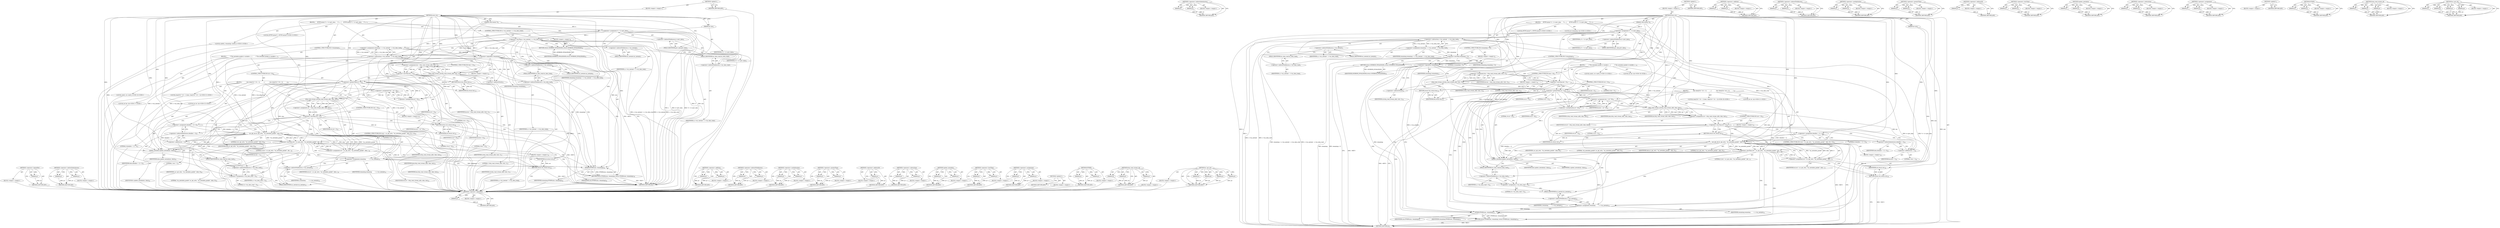 digraph "av_opt_set" {
vulnerable_166 [label=<(METHOD,&lt;operator&gt;.logicalNot)>];
vulnerable_167 [label=<(PARAM,p1)>];
vulnerable_168 [label=<(BLOCK,&lt;empty&gt;,&lt;empty&gt;)>];
vulnerable_169 [label=<(METHOD_RETURN,ANY)>];
vulnerable_190 [label=<(METHOD,&lt;operator&gt;.indirectIndexAccess)>];
vulnerable_191 [label=<(PARAM,p1)>];
vulnerable_192 [label=<(PARAM,p2)>];
vulnerable_193 [label=<(BLOCK,&lt;empty&gt;,&lt;empty&gt;)>];
vulnerable_194 [label=<(METHOD_RETURN,ANY)>];
vulnerable_6 [label=<(METHOD,&lt;global&gt;)<SUB>1</SUB>>];
vulnerable_7 [label=<(BLOCK,&lt;empty&gt;,&lt;empty&gt;)<SUB>1</SUB>>];
vulnerable_8 [label=<(METHOD,store_icy)<SUB>1</SUB>>];
vulnerable_9 [label=<(PARAM,URLContext *h)<SUB>1</SUB>>];
vulnerable_10 [label=<(PARAM,int size)<SUB>1</SUB>>];
vulnerable_11 [label=<(BLOCK,{
     HTTPContext *s = h-&gt;priv_data;
     /* u...,{
     HTTPContext *s = h-&gt;priv_data;
     /* u...)<SUB>2</SUB>>];
vulnerable_12 [label="<(LOCAL,HTTPContext* s: HTTPContext*)<SUB>3</SUB>>"];
vulnerable_13 [label=<(&lt;operator&gt;.assignment,*s = h-&gt;priv_data)<SUB>3</SUB>>];
vulnerable_14 [label=<(IDENTIFIER,s,*s = h-&gt;priv_data)<SUB>3</SUB>>];
vulnerable_15 [label=<(&lt;operator&gt;.indirectFieldAccess,h-&gt;priv_data)<SUB>3</SUB>>];
vulnerable_16 [label=<(IDENTIFIER,h,*s = h-&gt;priv_data)<SUB>3</SUB>>];
vulnerable_17 [label=<(FIELD_IDENTIFIER,priv_data,priv_data)<SUB>3</SUB>>];
vulnerable_18 [label="<(LOCAL,int remaining: int)<SUB>5</SUB>>"];
vulnerable_19 [label=<(&lt;operator&gt;.assignment,remaining = s-&gt;icy_metaint - s-&gt;icy_data_read)<SUB>5</SUB>>];
vulnerable_20 [label=<(IDENTIFIER,remaining,remaining = s-&gt;icy_metaint - s-&gt;icy_data_read)<SUB>5</SUB>>];
vulnerable_21 [label=<(&lt;operator&gt;.subtraction,s-&gt;icy_metaint - s-&gt;icy_data_read)<SUB>5</SUB>>];
vulnerable_22 [label=<(&lt;operator&gt;.indirectFieldAccess,s-&gt;icy_metaint)<SUB>5</SUB>>];
vulnerable_23 [label=<(IDENTIFIER,s,s-&gt;icy_metaint - s-&gt;icy_data_read)<SUB>5</SUB>>];
vulnerable_24 [label=<(FIELD_IDENTIFIER,icy_metaint,icy_metaint)<SUB>5</SUB>>];
vulnerable_25 [label=<(&lt;operator&gt;.indirectFieldAccess,s-&gt;icy_data_read)<SUB>5</SUB>>];
vulnerable_26 [label=<(IDENTIFIER,s,s-&gt;icy_metaint - s-&gt;icy_data_read)<SUB>5</SUB>>];
vulnerable_27 [label=<(FIELD_IDENTIFIER,icy_data_read,icy_data_read)<SUB>5</SUB>>];
vulnerable_28 [label=<(CONTROL_STRUCTURE,IF,if (remaining &lt; 0))<SUB>7</SUB>>];
vulnerable_29 [label=<(&lt;operator&gt;.lessThan,remaining &lt; 0)<SUB>7</SUB>>];
vulnerable_30 [label=<(IDENTIFIER,remaining,remaining &lt; 0)<SUB>7</SUB>>];
vulnerable_31 [label=<(LITERAL,0,remaining &lt; 0)<SUB>7</SUB>>];
vulnerable_32 [label=<(BLOCK,&lt;empty&gt;,&lt;empty&gt;)<SUB>8</SUB>>];
vulnerable_33 [label=<(RETURN,return AVERROR_INVALIDDATA;,return AVERROR_INVALIDDATA;)<SUB>8</SUB>>];
vulnerable_34 [label=<(IDENTIFIER,AVERROR_INVALIDDATA,return AVERROR_INVALIDDATA;)<SUB>8</SUB>>];
vulnerable_35 [label=<(CONTROL_STRUCTURE,IF,if (!remaining))<SUB>10</SUB>>];
vulnerable_36 [label=<(&lt;operator&gt;.logicalNot,!remaining)<SUB>10</SUB>>];
vulnerable_37 [label=<(IDENTIFIER,remaining,!remaining)<SUB>10</SUB>>];
vulnerable_38 [label=<(BLOCK,{
         /* The metadata packet is variable s...,{
         /* The metadata packet is variable s...)<SUB>10</SUB>>];
vulnerable_39 [label="<(LOCAL,uint8_t ch: uint8_t)<SUB>15</SUB>>"];
vulnerable_40 [label="<(LOCAL,int len: int)<SUB>16</SUB>>"];
vulnerable_41 [label=<(&lt;operator&gt;.assignment,len = http_read_stream_all(h, &amp;ch, 1))<SUB>16</SUB>>];
vulnerable_42 [label=<(IDENTIFIER,len,len = http_read_stream_all(h, &amp;ch, 1))<SUB>16</SUB>>];
vulnerable_43 [label=<(http_read_stream_all,http_read_stream_all(h, &amp;ch, 1))<SUB>16</SUB>>];
vulnerable_44 [label=<(IDENTIFIER,h,http_read_stream_all(h, &amp;ch, 1))<SUB>16</SUB>>];
vulnerable_45 [label=<(&lt;operator&gt;.addressOf,&amp;ch)<SUB>16</SUB>>];
vulnerable_46 [label=<(IDENTIFIER,ch,http_read_stream_all(h, &amp;ch, 1))<SUB>16</SUB>>];
vulnerable_47 [label=<(LITERAL,1,http_read_stream_all(h, &amp;ch, 1))<SUB>16</SUB>>];
vulnerable_48 [label=<(CONTROL_STRUCTURE,IF,if (len &lt; 0))<SUB>17</SUB>>];
vulnerable_49 [label=<(&lt;operator&gt;.lessThan,len &lt; 0)<SUB>17</SUB>>];
vulnerable_50 [label=<(IDENTIFIER,len,len &lt; 0)<SUB>17</SUB>>];
vulnerable_51 [label=<(LITERAL,0,len &lt; 0)<SUB>17</SUB>>];
vulnerable_52 [label=<(BLOCK,&lt;empty&gt;,&lt;empty&gt;)<SUB>18</SUB>>];
vulnerable_53 [label=<(RETURN,return len;,return len;)<SUB>18</SUB>>];
vulnerable_54 [label=<(IDENTIFIER,len,return len;)<SUB>18</SUB>>];
vulnerable_55 [label=<(CONTROL_STRUCTURE,IF,if (ch &gt; 0))<SUB>19</SUB>>];
vulnerable_56 [label=<(&lt;operator&gt;.greaterThan,ch &gt; 0)<SUB>19</SUB>>];
vulnerable_57 [label=<(IDENTIFIER,ch,ch &gt; 0)<SUB>19</SUB>>];
vulnerable_58 [label=<(LITERAL,0,ch &gt; 0)<SUB>19</SUB>>];
vulnerable_59 [label=<(BLOCK,{
            char data[255 * 16 + 1];
        ...,{
            char data[255 * 16 + 1];
        ...)<SUB>19</SUB>>];
vulnerable_60 [label="<(LOCAL,char[255 * 16 + 1] data: char[255 * 16 + 1])<SUB>20</SUB>>"];
vulnerable_61 [label="<(LOCAL,int ret: int)<SUB>21</SUB>>"];
vulnerable_62 [label=<(&lt;operator&gt;.assignment,len = ch * 16)<SUB>22</SUB>>];
vulnerable_63 [label=<(IDENTIFIER,len,len = ch * 16)<SUB>22</SUB>>];
vulnerable_64 [label=<(&lt;operator&gt;.multiplication,ch * 16)<SUB>22</SUB>>];
vulnerable_65 [label=<(IDENTIFIER,ch,ch * 16)<SUB>22</SUB>>];
vulnerable_66 [label=<(LITERAL,16,ch * 16)<SUB>22</SUB>>];
vulnerable_67 [label=<(&lt;operator&gt;.assignment,ret = http_read_stream_all(h, data, len))<SUB>23</SUB>>];
vulnerable_68 [label=<(IDENTIFIER,ret,ret = http_read_stream_all(h, data, len))<SUB>23</SUB>>];
vulnerable_69 [label=<(http_read_stream_all,http_read_stream_all(h, data, len))<SUB>23</SUB>>];
vulnerable_70 [label=<(IDENTIFIER,h,http_read_stream_all(h, data, len))<SUB>23</SUB>>];
vulnerable_71 [label=<(IDENTIFIER,data,http_read_stream_all(h, data, len))<SUB>23</SUB>>];
vulnerable_72 [label=<(IDENTIFIER,len,http_read_stream_all(h, data, len))<SUB>23</SUB>>];
vulnerable_73 [label=<(CONTROL_STRUCTURE,IF,if (ret &lt; 0))<SUB>24</SUB>>];
vulnerable_74 [label=<(&lt;operator&gt;.lessThan,ret &lt; 0)<SUB>24</SUB>>];
vulnerable_75 [label=<(IDENTIFIER,ret,ret &lt; 0)<SUB>24</SUB>>];
vulnerable_76 [label=<(LITERAL,0,ret &lt; 0)<SUB>24</SUB>>];
vulnerable_77 [label=<(BLOCK,&lt;empty&gt;,&lt;empty&gt;)<SUB>25</SUB>>];
vulnerable_78 [label=<(RETURN,return ret;,return ret;)<SUB>25</SUB>>];
vulnerable_79 [label=<(IDENTIFIER,ret,return ret;)<SUB>25</SUB>>];
vulnerable_80 [label=<(&lt;operator&gt;.assignment,data[len + 1] = 0)<SUB>26</SUB>>];
vulnerable_81 [label=<(&lt;operator&gt;.indirectIndexAccess,data[len + 1])<SUB>26</SUB>>];
vulnerable_82 [label=<(IDENTIFIER,data,data[len + 1] = 0)<SUB>26</SUB>>];
vulnerable_83 [label=<(&lt;operator&gt;.addition,len + 1)<SUB>26</SUB>>];
vulnerable_84 [label=<(IDENTIFIER,len,len + 1)<SUB>26</SUB>>];
vulnerable_85 [label=<(LITERAL,1,len + 1)<SUB>26</SUB>>];
vulnerable_86 [label=<(LITERAL,0,data[len + 1] = 0)<SUB>26</SUB>>];
vulnerable_87 [label=<(CONTROL_STRUCTURE,IF,if ((ret = av_opt_set(s, &quot;icy_metadata_packet&quot;, data, 0)) &lt; 0))<SUB>27</SUB>>];
vulnerable_88 [label=<(&lt;operator&gt;.lessThan,(ret = av_opt_set(s, &quot;icy_metadata_packet&quot;, dat...)<SUB>27</SUB>>];
vulnerable_89 [label=<(&lt;operator&gt;.assignment,ret = av_opt_set(s, &quot;icy_metadata_packet&quot;, data...)<SUB>27</SUB>>];
vulnerable_90 [label=<(IDENTIFIER,ret,ret = av_opt_set(s, &quot;icy_metadata_packet&quot;, data...)<SUB>27</SUB>>];
vulnerable_91 [label=<(av_opt_set,av_opt_set(s, &quot;icy_metadata_packet&quot;, data, 0))<SUB>27</SUB>>];
vulnerable_92 [label=<(IDENTIFIER,s,av_opt_set(s, &quot;icy_metadata_packet&quot;, data, 0))<SUB>27</SUB>>];
vulnerable_93 [label=<(LITERAL,&quot;icy_metadata_packet&quot;,av_opt_set(s, &quot;icy_metadata_packet&quot;, data, 0))<SUB>27</SUB>>];
vulnerable_94 [label=<(IDENTIFIER,data,av_opt_set(s, &quot;icy_metadata_packet&quot;, data, 0))<SUB>27</SUB>>];
vulnerable_95 [label=<(LITERAL,0,av_opt_set(s, &quot;icy_metadata_packet&quot;, data, 0))<SUB>27</SUB>>];
vulnerable_96 [label=<(LITERAL,0,(ret = av_opt_set(s, &quot;icy_metadata_packet&quot;, dat...)<SUB>27</SUB>>];
vulnerable_97 [label=<(BLOCK,&lt;empty&gt;,&lt;empty&gt;)<SUB>28</SUB>>];
vulnerable_98 [label=<(RETURN,return ret;,return ret;)<SUB>28</SUB>>];
vulnerable_99 [label=<(IDENTIFIER,ret,return ret;)<SUB>28</SUB>>];
vulnerable_100 [label=<(update_metadata,update_metadata(s, data))<SUB>29</SUB>>];
vulnerable_101 [label=<(IDENTIFIER,s,update_metadata(s, data))<SUB>29</SUB>>];
vulnerable_102 [label=<(IDENTIFIER,data,update_metadata(s, data))<SUB>29</SUB>>];
vulnerable_103 [label=<(&lt;operator&gt;.assignment,s-&gt;icy_data_read = 0)<SUB>31</SUB>>];
vulnerable_104 [label=<(&lt;operator&gt;.indirectFieldAccess,s-&gt;icy_data_read)<SUB>31</SUB>>];
vulnerable_105 [label=<(IDENTIFIER,s,s-&gt;icy_data_read = 0)<SUB>31</SUB>>];
vulnerable_106 [label=<(FIELD_IDENTIFIER,icy_data_read,icy_data_read)<SUB>31</SUB>>];
vulnerable_107 [label=<(LITERAL,0,s-&gt;icy_data_read = 0)<SUB>31</SUB>>];
vulnerable_108 [label=<(&lt;operator&gt;.assignment,remaining        = s-&gt;icy_metaint)<SUB>32</SUB>>];
vulnerable_109 [label=<(IDENTIFIER,remaining,remaining        = s-&gt;icy_metaint)<SUB>32</SUB>>];
vulnerable_110 [label=<(&lt;operator&gt;.indirectFieldAccess,s-&gt;icy_metaint)<SUB>32</SUB>>];
vulnerable_111 [label=<(IDENTIFIER,s,remaining        = s-&gt;icy_metaint)<SUB>32</SUB>>];
vulnerable_112 [label=<(FIELD_IDENTIFIER,icy_metaint,icy_metaint)<SUB>32</SUB>>];
vulnerable_113 [label=<(RETURN,return FFMIN(size, remaining);,return FFMIN(size, remaining);)<SUB>35</SUB>>];
vulnerable_114 [label=<(FFMIN,FFMIN(size, remaining))<SUB>35</SUB>>];
vulnerable_115 [label=<(IDENTIFIER,size,FFMIN(size, remaining))<SUB>35</SUB>>];
vulnerable_116 [label=<(IDENTIFIER,remaining,FFMIN(size, remaining))<SUB>35</SUB>>];
vulnerable_117 [label=<(METHOD_RETURN,int)<SUB>1</SUB>>];
vulnerable_119 [label=<(METHOD_RETURN,ANY)<SUB>1</SUB>>];
vulnerable_195 [label=<(METHOD,&lt;operator&gt;.addition)>];
vulnerable_196 [label=<(PARAM,p1)>];
vulnerable_197 [label=<(PARAM,p2)>];
vulnerable_198 [label=<(BLOCK,&lt;empty&gt;,&lt;empty&gt;)>];
vulnerable_199 [label=<(METHOD_RETURN,ANY)>];
vulnerable_151 [label=<(METHOD,&lt;operator&gt;.indirectFieldAccess)>];
vulnerable_152 [label=<(PARAM,p1)>];
vulnerable_153 [label=<(PARAM,p2)>];
vulnerable_154 [label=<(BLOCK,&lt;empty&gt;,&lt;empty&gt;)>];
vulnerable_155 [label=<(METHOD_RETURN,ANY)>];
vulnerable_185 [label=<(METHOD,&lt;operator&gt;.multiplication)>];
vulnerable_186 [label=<(PARAM,p1)>];
vulnerable_187 [label=<(PARAM,p2)>];
vulnerable_188 [label=<(BLOCK,&lt;empty&gt;,&lt;empty&gt;)>];
vulnerable_189 [label=<(METHOD_RETURN,ANY)>];
vulnerable_180 [label=<(METHOD,&lt;operator&gt;.greaterThan)>];
vulnerable_181 [label=<(PARAM,p1)>];
vulnerable_182 [label=<(PARAM,p2)>];
vulnerable_183 [label=<(BLOCK,&lt;empty&gt;,&lt;empty&gt;)>];
vulnerable_184 [label=<(METHOD_RETURN,ANY)>];
vulnerable_176 [label=<(METHOD,&lt;operator&gt;.addressOf)>];
vulnerable_177 [label=<(PARAM,p1)>];
vulnerable_178 [label=<(BLOCK,&lt;empty&gt;,&lt;empty&gt;)>];
vulnerable_179 [label=<(METHOD_RETURN,ANY)>];
vulnerable_161 [label=<(METHOD,&lt;operator&gt;.lessThan)>];
vulnerable_162 [label=<(PARAM,p1)>];
vulnerable_163 [label=<(PARAM,p2)>];
vulnerable_164 [label=<(BLOCK,&lt;empty&gt;,&lt;empty&gt;)>];
vulnerable_165 [label=<(METHOD_RETURN,ANY)>];
vulnerable_207 [label=<(METHOD,update_metadata)>];
vulnerable_208 [label=<(PARAM,p1)>];
vulnerable_209 [label=<(PARAM,p2)>];
vulnerable_210 [label=<(BLOCK,&lt;empty&gt;,&lt;empty&gt;)>];
vulnerable_211 [label=<(METHOD_RETURN,ANY)>];
vulnerable_156 [label=<(METHOD,&lt;operator&gt;.subtraction)>];
vulnerable_157 [label=<(PARAM,p1)>];
vulnerable_158 [label=<(PARAM,p2)>];
vulnerable_159 [label=<(BLOCK,&lt;empty&gt;,&lt;empty&gt;)>];
vulnerable_160 [label=<(METHOD_RETURN,ANY)>];
vulnerable_146 [label=<(METHOD,&lt;operator&gt;.assignment)>];
vulnerable_147 [label=<(PARAM,p1)>];
vulnerable_148 [label=<(PARAM,p2)>];
vulnerable_149 [label=<(BLOCK,&lt;empty&gt;,&lt;empty&gt;)>];
vulnerable_150 [label=<(METHOD_RETURN,ANY)>];
vulnerable_140 [label=<(METHOD,&lt;global&gt;)<SUB>1</SUB>>];
vulnerable_141 [label=<(BLOCK,&lt;empty&gt;,&lt;empty&gt;)>];
vulnerable_142 [label=<(METHOD_RETURN,ANY)>];
vulnerable_212 [label=<(METHOD,FFMIN)>];
vulnerable_213 [label=<(PARAM,p1)>];
vulnerable_214 [label=<(PARAM,p2)>];
vulnerable_215 [label=<(BLOCK,&lt;empty&gt;,&lt;empty&gt;)>];
vulnerable_216 [label=<(METHOD_RETURN,ANY)>];
vulnerable_170 [label=<(METHOD,http_read_stream_all)>];
vulnerable_171 [label=<(PARAM,p1)>];
vulnerable_172 [label=<(PARAM,p2)>];
vulnerable_173 [label=<(PARAM,p3)>];
vulnerable_174 [label=<(BLOCK,&lt;empty&gt;,&lt;empty&gt;)>];
vulnerable_175 [label=<(METHOD_RETURN,ANY)>];
vulnerable_200 [label=<(METHOD,av_opt_set)>];
vulnerable_201 [label=<(PARAM,p1)>];
vulnerable_202 [label=<(PARAM,p2)>];
vulnerable_203 [label=<(PARAM,p3)>];
vulnerable_204 [label=<(PARAM,p4)>];
vulnerable_205 [label=<(BLOCK,&lt;empty&gt;,&lt;empty&gt;)>];
vulnerable_206 [label=<(METHOD_RETURN,ANY)>];
fixed_172 [label=<(METHOD,&lt;operator&gt;.logicalNot)>];
fixed_173 [label=<(PARAM,p1)>];
fixed_174 [label=<(BLOCK,&lt;empty&gt;,&lt;empty&gt;)>];
fixed_175 [label=<(METHOD_RETURN,ANY)>];
fixed_196 [label=<(METHOD,&lt;operator&gt;.indirectIndexAccess)>];
fixed_197 [label=<(PARAM,p1)>];
fixed_198 [label=<(PARAM,p2)>];
fixed_199 [label=<(BLOCK,&lt;empty&gt;,&lt;empty&gt;)>];
fixed_200 [label=<(METHOD_RETURN,ANY)>];
fixed_6 [label=<(METHOD,&lt;global&gt;)<SUB>1</SUB>>];
fixed_7 [label=<(BLOCK,&lt;empty&gt;,&lt;empty&gt;)<SUB>1</SUB>>];
fixed_8 [label=<(METHOD,store_icy)<SUB>1</SUB>>];
fixed_9 [label=<(PARAM,URLContext *h)<SUB>1</SUB>>];
fixed_10 [label=<(PARAM,int size)<SUB>1</SUB>>];
fixed_11 [label=<(BLOCK,{
     HTTPContext *s = h-&gt;priv_data;
     /* u...,{
     HTTPContext *s = h-&gt;priv_data;
     /* u...)<SUB>2</SUB>>];
fixed_12 [label="<(LOCAL,HTTPContext* s: HTTPContext*)<SUB>3</SUB>>"];
fixed_13 [label=<(&lt;operator&gt;.assignment,*s = h-&gt;priv_data)<SUB>3</SUB>>];
fixed_14 [label=<(IDENTIFIER,s,*s = h-&gt;priv_data)<SUB>3</SUB>>];
fixed_15 [label=<(&lt;operator&gt;.indirectFieldAccess,h-&gt;priv_data)<SUB>3</SUB>>];
fixed_16 [label=<(IDENTIFIER,h,*s = h-&gt;priv_data)<SUB>3</SUB>>];
fixed_17 [label=<(FIELD_IDENTIFIER,priv_data,priv_data)<SUB>3</SUB>>];
fixed_18 [label="<(LOCAL,uint64_t remaining: uint64_t)<SUB>5</SUB>>"];
fixed_19 [label=<(CONTROL_STRUCTURE,IF,if (s-&gt;icy_metaint &lt; s-&gt;icy_data_read))<SUB>7</SUB>>];
fixed_20 [label=<(&lt;operator&gt;.lessThan,s-&gt;icy_metaint &lt; s-&gt;icy_data_read)<SUB>7</SUB>>];
fixed_21 [label=<(&lt;operator&gt;.indirectFieldAccess,s-&gt;icy_metaint)<SUB>7</SUB>>];
fixed_22 [label=<(IDENTIFIER,s,s-&gt;icy_metaint &lt; s-&gt;icy_data_read)<SUB>7</SUB>>];
fixed_23 [label=<(FIELD_IDENTIFIER,icy_metaint,icy_metaint)<SUB>7</SUB>>];
fixed_24 [label=<(&lt;operator&gt;.indirectFieldAccess,s-&gt;icy_data_read)<SUB>7</SUB>>];
fixed_25 [label=<(IDENTIFIER,s,s-&gt;icy_metaint &lt; s-&gt;icy_data_read)<SUB>7</SUB>>];
fixed_26 [label=<(FIELD_IDENTIFIER,icy_data_read,icy_data_read)<SUB>7</SUB>>];
fixed_27 [label=<(BLOCK,&lt;empty&gt;,&lt;empty&gt;)<SUB>8</SUB>>];
fixed_28 [label=<(RETURN,return AVERROR_INVALIDDATA;,return AVERROR_INVALIDDATA;)<SUB>8</SUB>>];
fixed_29 [label=<(IDENTIFIER,AVERROR_INVALIDDATA,return AVERROR_INVALIDDATA;)<SUB>8</SUB>>];
fixed_30 [label=<(&lt;operator&gt;.assignment,remaining = s-&gt;icy_metaint - s-&gt;icy_data_read)<SUB>9</SUB>>];
fixed_31 [label=<(IDENTIFIER,remaining,remaining = s-&gt;icy_metaint - s-&gt;icy_data_read)<SUB>9</SUB>>];
fixed_32 [label=<(&lt;operator&gt;.subtraction,s-&gt;icy_metaint - s-&gt;icy_data_read)<SUB>9</SUB>>];
fixed_33 [label=<(&lt;operator&gt;.indirectFieldAccess,s-&gt;icy_metaint)<SUB>9</SUB>>];
fixed_34 [label=<(IDENTIFIER,s,s-&gt;icy_metaint - s-&gt;icy_data_read)<SUB>9</SUB>>];
fixed_35 [label=<(FIELD_IDENTIFIER,icy_metaint,icy_metaint)<SUB>9</SUB>>];
fixed_36 [label=<(&lt;operator&gt;.indirectFieldAccess,s-&gt;icy_data_read)<SUB>9</SUB>>];
fixed_37 [label=<(IDENTIFIER,s,s-&gt;icy_metaint - s-&gt;icy_data_read)<SUB>9</SUB>>];
fixed_38 [label=<(FIELD_IDENTIFIER,icy_data_read,icy_data_read)<SUB>9</SUB>>];
fixed_39 [label=<(CONTROL_STRUCTURE,IF,if (!remaining))<SUB>11</SUB>>];
fixed_40 [label=<(&lt;operator&gt;.logicalNot,!remaining)<SUB>11</SUB>>];
fixed_41 [label=<(IDENTIFIER,remaining,!remaining)<SUB>11</SUB>>];
fixed_42 [label=<(BLOCK,{
         /* The metadata packet is variable s...,{
         /* The metadata packet is variable s...)<SUB>11</SUB>>];
fixed_43 [label="<(LOCAL,uint8_t ch: uint8_t)<SUB>16</SUB>>"];
fixed_44 [label="<(LOCAL,int len: int)<SUB>17</SUB>>"];
fixed_45 [label=<(&lt;operator&gt;.assignment,len = http_read_stream_all(h, &amp;ch, 1))<SUB>17</SUB>>];
fixed_46 [label=<(IDENTIFIER,len,len = http_read_stream_all(h, &amp;ch, 1))<SUB>17</SUB>>];
fixed_47 [label=<(http_read_stream_all,http_read_stream_all(h, &amp;ch, 1))<SUB>17</SUB>>];
fixed_48 [label=<(IDENTIFIER,h,http_read_stream_all(h, &amp;ch, 1))<SUB>17</SUB>>];
fixed_49 [label=<(&lt;operator&gt;.addressOf,&amp;ch)<SUB>17</SUB>>];
fixed_50 [label=<(IDENTIFIER,ch,http_read_stream_all(h, &amp;ch, 1))<SUB>17</SUB>>];
fixed_51 [label=<(LITERAL,1,http_read_stream_all(h, &amp;ch, 1))<SUB>17</SUB>>];
fixed_52 [label=<(CONTROL_STRUCTURE,IF,if (len &lt; 0))<SUB>18</SUB>>];
fixed_53 [label=<(&lt;operator&gt;.lessThan,len &lt; 0)<SUB>18</SUB>>];
fixed_54 [label=<(IDENTIFIER,len,len &lt; 0)<SUB>18</SUB>>];
fixed_55 [label=<(LITERAL,0,len &lt; 0)<SUB>18</SUB>>];
fixed_56 [label=<(BLOCK,&lt;empty&gt;,&lt;empty&gt;)<SUB>19</SUB>>];
fixed_57 [label=<(RETURN,return len;,return len;)<SUB>19</SUB>>];
fixed_58 [label=<(IDENTIFIER,len,return len;)<SUB>19</SUB>>];
fixed_59 [label=<(CONTROL_STRUCTURE,IF,if (ch &gt; 0))<SUB>20</SUB>>];
fixed_60 [label=<(&lt;operator&gt;.greaterThan,ch &gt; 0)<SUB>20</SUB>>];
fixed_61 [label=<(IDENTIFIER,ch,ch &gt; 0)<SUB>20</SUB>>];
fixed_62 [label=<(LITERAL,0,ch &gt; 0)<SUB>20</SUB>>];
fixed_63 [label=<(BLOCK,{
            char data[255 * 16 + 1];
        ...,{
            char data[255 * 16 + 1];
        ...)<SUB>20</SUB>>];
fixed_64 [label="<(LOCAL,char[255 * 16 + 1] data: char[255 * 16 + 1])<SUB>21</SUB>>"];
fixed_65 [label="<(LOCAL,int ret: int)<SUB>22</SUB>>"];
fixed_66 [label=<(&lt;operator&gt;.assignment,len = ch * 16)<SUB>23</SUB>>];
fixed_67 [label=<(IDENTIFIER,len,len = ch * 16)<SUB>23</SUB>>];
fixed_68 [label=<(&lt;operator&gt;.multiplication,ch * 16)<SUB>23</SUB>>];
fixed_69 [label=<(IDENTIFIER,ch,ch * 16)<SUB>23</SUB>>];
fixed_70 [label=<(LITERAL,16,ch * 16)<SUB>23</SUB>>];
fixed_71 [label=<(&lt;operator&gt;.assignment,ret = http_read_stream_all(h, data, len))<SUB>24</SUB>>];
fixed_72 [label=<(IDENTIFIER,ret,ret = http_read_stream_all(h, data, len))<SUB>24</SUB>>];
fixed_73 [label=<(http_read_stream_all,http_read_stream_all(h, data, len))<SUB>24</SUB>>];
fixed_74 [label=<(IDENTIFIER,h,http_read_stream_all(h, data, len))<SUB>24</SUB>>];
fixed_75 [label=<(IDENTIFIER,data,http_read_stream_all(h, data, len))<SUB>24</SUB>>];
fixed_76 [label=<(IDENTIFIER,len,http_read_stream_all(h, data, len))<SUB>24</SUB>>];
fixed_77 [label=<(CONTROL_STRUCTURE,IF,if (ret &lt; 0))<SUB>25</SUB>>];
fixed_78 [label=<(&lt;operator&gt;.lessThan,ret &lt; 0)<SUB>25</SUB>>];
fixed_79 [label=<(IDENTIFIER,ret,ret &lt; 0)<SUB>25</SUB>>];
fixed_80 [label=<(LITERAL,0,ret &lt; 0)<SUB>25</SUB>>];
fixed_81 [label=<(BLOCK,&lt;empty&gt;,&lt;empty&gt;)<SUB>26</SUB>>];
fixed_82 [label=<(RETURN,return ret;,return ret;)<SUB>26</SUB>>];
fixed_83 [label=<(IDENTIFIER,ret,return ret;)<SUB>26</SUB>>];
fixed_84 [label=<(&lt;operator&gt;.assignment,data[len + 1] = 0)<SUB>27</SUB>>];
fixed_85 [label=<(&lt;operator&gt;.indirectIndexAccess,data[len + 1])<SUB>27</SUB>>];
fixed_86 [label=<(IDENTIFIER,data,data[len + 1] = 0)<SUB>27</SUB>>];
fixed_87 [label=<(&lt;operator&gt;.addition,len + 1)<SUB>27</SUB>>];
fixed_88 [label=<(IDENTIFIER,len,len + 1)<SUB>27</SUB>>];
fixed_89 [label=<(LITERAL,1,len + 1)<SUB>27</SUB>>];
fixed_90 [label=<(LITERAL,0,data[len + 1] = 0)<SUB>27</SUB>>];
fixed_91 [label=<(CONTROL_STRUCTURE,IF,if ((ret = av_opt_set(s, &quot;icy_metadata_packet&quot;, data, 0)) &lt; 0))<SUB>28</SUB>>];
fixed_92 [label=<(&lt;operator&gt;.lessThan,(ret = av_opt_set(s, &quot;icy_metadata_packet&quot;, dat...)<SUB>28</SUB>>];
fixed_93 [label=<(&lt;operator&gt;.assignment,ret = av_opt_set(s, &quot;icy_metadata_packet&quot;, data...)<SUB>28</SUB>>];
fixed_94 [label=<(IDENTIFIER,ret,ret = av_opt_set(s, &quot;icy_metadata_packet&quot;, data...)<SUB>28</SUB>>];
fixed_95 [label=<(av_opt_set,av_opt_set(s, &quot;icy_metadata_packet&quot;, data, 0))<SUB>28</SUB>>];
fixed_96 [label=<(IDENTIFIER,s,av_opt_set(s, &quot;icy_metadata_packet&quot;, data, 0))<SUB>28</SUB>>];
fixed_97 [label=<(LITERAL,&quot;icy_metadata_packet&quot;,av_opt_set(s, &quot;icy_metadata_packet&quot;, data, 0))<SUB>28</SUB>>];
fixed_98 [label=<(IDENTIFIER,data,av_opt_set(s, &quot;icy_metadata_packet&quot;, data, 0))<SUB>28</SUB>>];
fixed_99 [label=<(LITERAL,0,av_opt_set(s, &quot;icy_metadata_packet&quot;, data, 0))<SUB>28</SUB>>];
fixed_100 [label=<(LITERAL,0,(ret = av_opt_set(s, &quot;icy_metadata_packet&quot;, dat...)<SUB>28</SUB>>];
fixed_101 [label=<(BLOCK,&lt;empty&gt;,&lt;empty&gt;)<SUB>29</SUB>>];
fixed_102 [label=<(RETURN,return ret;,return ret;)<SUB>29</SUB>>];
fixed_103 [label=<(IDENTIFIER,ret,return ret;)<SUB>29</SUB>>];
fixed_104 [label=<(update_metadata,update_metadata(s, data))<SUB>30</SUB>>];
fixed_105 [label=<(IDENTIFIER,s,update_metadata(s, data))<SUB>30</SUB>>];
fixed_106 [label=<(IDENTIFIER,data,update_metadata(s, data))<SUB>30</SUB>>];
fixed_107 [label=<(&lt;operator&gt;.assignment,s-&gt;icy_data_read = 0)<SUB>32</SUB>>];
fixed_108 [label=<(&lt;operator&gt;.indirectFieldAccess,s-&gt;icy_data_read)<SUB>32</SUB>>];
fixed_109 [label=<(IDENTIFIER,s,s-&gt;icy_data_read = 0)<SUB>32</SUB>>];
fixed_110 [label=<(FIELD_IDENTIFIER,icy_data_read,icy_data_read)<SUB>32</SUB>>];
fixed_111 [label=<(LITERAL,0,s-&gt;icy_data_read = 0)<SUB>32</SUB>>];
fixed_112 [label=<(&lt;operator&gt;.assignment,remaining        = s-&gt;icy_metaint)<SUB>33</SUB>>];
fixed_113 [label=<(IDENTIFIER,remaining,remaining        = s-&gt;icy_metaint)<SUB>33</SUB>>];
fixed_114 [label=<(&lt;operator&gt;.indirectFieldAccess,s-&gt;icy_metaint)<SUB>33</SUB>>];
fixed_115 [label=<(IDENTIFIER,s,remaining        = s-&gt;icy_metaint)<SUB>33</SUB>>];
fixed_116 [label=<(FIELD_IDENTIFIER,icy_metaint,icy_metaint)<SUB>33</SUB>>];
fixed_117 [label=<(RETURN,return FFMIN(size, remaining);,return FFMIN(size, remaining);)<SUB>36</SUB>>];
fixed_118 [label=<(FFMIN,FFMIN(size, remaining))<SUB>36</SUB>>];
fixed_119 [label=<(IDENTIFIER,size,FFMIN(size, remaining))<SUB>36</SUB>>];
fixed_120 [label=<(IDENTIFIER,remaining,FFMIN(size, remaining))<SUB>36</SUB>>];
fixed_121 [label=<(METHOD_RETURN,int)<SUB>1</SUB>>];
fixed_123 [label=<(METHOD_RETURN,ANY)<SUB>1</SUB>>];
fixed_201 [label=<(METHOD,&lt;operator&gt;.addition)>];
fixed_202 [label=<(PARAM,p1)>];
fixed_203 [label=<(PARAM,p2)>];
fixed_204 [label=<(BLOCK,&lt;empty&gt;,&lt;empty&gt;)>];
fixed_205 [label=<(METHOD_RETURN,ANY)>];
fixed_157 [label=<(METHOD,&lt;operator&gt;.indirectFieldAccess)>];
fixed_158 [label=<(PARAM,p1)>];
fixed_159 [label=<(PARAM,p2)>];
fixed_160 [label=<(BLOCK,&lt;empty&gt;,&lt;empty&gt;)>];
fixed_161 [label=<(METHOD_RETURN,ANY)>];
fixed_191 [label=<(METHOD,&lt;operator&gt;.multiplication)>];
fixed_192 [label=<(PARAM,p1)>];
fixed_193 [label=<(PARAM,p2)>];
fixed_194 [label=<(BLOCK,&lt;empty&gt;,&lt;empty&gt;)>];
fixed_195 [label=<(METHOD_RETURN,ANY)>];
fixed_186 [label=<(METHOD,&lt;operator&gt;.greaterThan)>];
fixed_187 [label=<(PARAM,p1)>];
fixed_188 [label=<(PARAM,p2)>];
fixed_189 [label=<(BLOCK,&lt;empty&gt;,&lt;empty&gt;)>];
fixed_190 [label=<(METHOD_RETURN,ANY)>];
fixed_182 [label=<(METHOD,&lt;operator&gt;.addressOf)>];
fixed_183 [label=<(PARAM,p1)>];
fixed_184 [label=<(BLOCK,&lt;empty&gt;,&lt;empty&gt;)>];
fixed_185 [label=<(METHOD_RETURN,ANY)>];
fixed_167 [label=<(METHOD,&lt;operator&gt;.subtraction)>];
fixed_168 [label=<(PARAM,p1)>];
fixed_169 [label=<(PARAM,p2)>];
fixed_170 [label=<(BLOCK,&lt;empty&gt;,&lt;empty&gt;)>];
fixed_171 [label=<(METHOD_RETURN,ANY)>];
fixed_213 [label=<(METHOD,update_metadata)>];
fixed_214 [label=<(PARAM,p1)>];
fixed_215 [label=<(PARAM,p2)>];
fixed_216 [label=<(BLOCK,&lt;empty&gt;,&lt;empty&gt;)>];
fixed_217 [label=<(METHOD_RETURN,ANY)>];
fixed_162 [label=<(METHOD,&lt;operator&gt;.lessThan)>];
fixed_163 [label=<(PARAM,p1)>];
fixed_164 [label=<(PARAM,p2)>];
fixed_165 [label=<(BLOCK,&lt;empty&gt;,&lt;empty&gt;)>];
fixed_166 [label=<(METHOD_RETURN,ANY)>];
fixed_152 [label=<(METHOD,&lt;operator&gt;.assignment)>];
fixed_153 [label=<(PARAM,p1)>];
fixed_154 [label=<(PARAM,p2)>];
fixed_155 [label=<(BLOCK,&lt;empty&gt;,&lt;empty&gt;)>];
fixed_156 [label=<(METHOD_RETURN,ANY)>];
fixed_146 [label=<(METHOD,&lt;global&gt;)<SUB>1</SUB>>];
fixed_147 [label=<(BLOCK,&lt;empty&gt;,&lt;empty&gt;)>];
fixed_148 [label=<(METHOD_RETURN,ANY)>];
fixed_218 [label=<(METHOD,FFMIN)>];
fixed_219 [label=<(PARAM,p1)>];
fixed_220 [label=<(PARAM,p2)>];
fixed_221 [label=<(BLOCK,&lt;empty&gt;,&lt;empty&gt;)>];
fixed_222 [label=<(METHOD_RETURN,ANY)>];
fixed_176 [label=<(METHOD,http_read_stream_all)>];
fixed_177 [label=<(PARAM,p1)>];
fixed_178 [label=<(PARAM,p2)>];
fixed_179 [label=<(PARAM,p3)>];
fixed_180 [label=<(BLOCK,&lt;empty&gt;,&lt;empty&gt;)>];
fixed_181 [label=<(METHOD_RETURN,ANY)>];
fixed_206 [label=<(METHOD,av_opt_set)>];
fixed_207 [label=<(PARAM,p1)>];
fixed_208 [label=<(PARAM,p2)>];
fixed_209 [label=<(PARAM,p3)>];
fixed_210 [label=<(PARAM,p4)>];
fixed_211 [label=<(BLOCK,&lt;empty&gt;,&lt;empty&gt;)>];
fixed_212 [label=<(METHOD_RETURN,ANY)>];
vulnerable_166 -> vulnerable_167  [key=0, label="AST: "];
vulnerable_166 -> vulnerable_167  [key=1, label="DDG: "];
vulnerable_166 -> vulnerable_168  [key=0, label="AST: "];
vulnerable_166 -> vulnerable_169  [key=0, label="AST: "];
vulnerable_166 -> vulnerable_169  [key=1, label="CFG: "];
vulnerable_167 -> vulnerable_169  [key=0, label="DDG: p1"];
vulnerable_190 -> vulnerable_191  [key=0, label="AST: "];
vulnerable_190 -> vulnerable_191  [key=1, label="DDG: "];
vulnerable_190 -> vulnerable_193  [key=0, label="AST: "];
vulnerable_190 -> vulnerable_192  [key=0, label="AST: "];
vulnerable_190 -> vulnerable_192  [key=1, label="DDG: "];
vulnerable_190 -> vulnerable_194  [key=0, label="AST: "];
vulnerable_190 -> vulnerable_194  [key=1, label="CFG: "];
vulnerable_191 -> vulnerable_194  [key=0, label="DDG: p1"];
vulnerable_192 -> vulnerable_194  [key=0, label="DDG: p2"];
vulnerable_6 -> vulnerable_7  [key=0, label="AST: "];
vulnerable_6 -> vulnerable_119  [key=0, label="AST: "];
vulnerable_6 -> vulnerable_119  [key=1, label="CFG: "];
vulnerable_7 -> vulnerable_8  [key=0, label="AST: "];
vulnerable_8 -> vulnerable_9  [key=0, label="AST: "];
vulnerable_8 -> vulnerable_9  [key=1, label="DDG: "];
vulnerable_8 -> vulnerable_10  [key=0, label="AST: "];
vulnerable_8 -> vulnerable_10  [key=1, label="DDG: "];
vulnerable_8 -> vulnerable_11  [key=0, label="AST: "];
vulnerable_8 -> vulnerable_117  [key=0, label="AST: "];
vulnerable_8 -> vulnerable_17  [key=0, label="CFG: "];
vulnerable_8 -> vulnerable_29  [key=0, label="DDG: "];
vulnerable_8 -> vulnerable_33  [key=0, label="DDG: "];
vulnerable_8 -> vulnerable_36  [key=0, label="DDG: "];
vulnerable_8 -> vulnerable_103  [key=0, label="DDG: "];
vulnerable_8 -> vulnerable_114  [key=0, label="DDG: "];
vulnerable_8 -> vulnerable_34  [key=0, label="DDG: "];
vulnerable_8 -> vulnerable_43  [key=0, label="DDG: "];
vulnerable_8 -> vulnerable_49  [key=0, label="DDG: "];
vulnerable_8 -> vulnerable_56  [key=0, label="DDG: "];
vulnerable_8 -> vulnerable_80  [key=0, label="DDG: "];
vulnerable_8 -> vulnerable_54  [key=0, label="DDG: "];
vulnerable_8 -> vulnerable_100  [key=0, label="DDG: "];
vulnerable_8 -> vulnerable_64  [key=0, label="DDG: "];
vulnerable_8 -> vulnerable_69  [key=0, label="DDG: "];
vulnerable_8 -> vulnerable_74  [key=0, label="DDG: "];
vulnerable_8 -> vulnerable_88  [key=0, label="DDG: "];
vulnerable_8 -> vulnerable_79  [key=0, label="DDG: "];
vulnerable_8 -> vulnerable_83  [key=0, label="DDG: "];
vulnerable_8 -> vulnerable_99  [key=0, label="DDG: "];
vulnerable_8 -> vulnerable_91  [key=0, label="DDG: "];
vulnerable_9 -> vulnerable_117  [key=0, label="DDG: h"];
vulnerable_9 -> vulnerable_13  [key=0, label="DDG: h"];
vulnerable_9 -> vulnerable_43  [key=0, label="DDG: h"];
vulnerable_9 -> vulnerable_69  [key=0, label="DDG: h"];
vulnerable_10 -> vulnerable_117  [key=0, label="DDG: size"];
vulnerable_10 -> vulnerable_114  [key=0, label="DDG: size"];
vulnerable_11 -> vulnerable_12  [key=0, label="AST: "];
vulnerable_11 -> vulnerable_13  [key=0, label="AST: "];
vulnerable_11 -> vulnerable_18  [key=0, label="AST: "];
vulnerable_11 -> vulnerable_19  [key=0, label="AST: "];
vulnerable_11 -> vulnerable_28  [key=0, label="AST: "];
vulnerable_11 -> vulnerable_35  [key=0, label="AST: "];
vulnerable_11 -> vulnerable_113  [key=0, label="AST: "];
vulnerable_13 -> vulnerable_14  [key=0, label="AST: "];
vulnerable_13 -> vulnerable_15  [key=0, label="AST: "];
vulnerable_13 -> vulnerable_24  [key=0, label="CFG: "];
vulnerable_13 -> vulnerable_117  [key=0, label="DDG: s"];
vulnerable_13 -> vulnerable_117  [key=1, label="DDG: h-&gt;priv_data"];
vulnerable_13 -> vulnerable_117  [key=2, label="DDG: *s = h-&gt;priv_data"];
vulnerable_13 -> vulnerable_21  [key=0, label="DDG: s"];
vulnerable_13 -> vulnerable_108  [key=0, label="DDG: s"];
vulnerable_13 -> vulnerable_91  [key=0, label="DDG: s"];
vulnerable_15 -> vulnerable_16  [key=0, label="AST: "];
vulnerable_15 -> vulnerable_17  [key=0, label="AST: "];
vulnerable_15 -> vulnerable_13  [key=0, label="CFG: "];
vulnerable_17 -> vulnerable_15  [key=0, label="CFG: "];
vulnerable_19 -> vulnerable_20  [key=0, label="AST: "];
vulnerable_19 -> vulnerable_21  [key=0, label="AST: "];
vulnerable_19 -> vulnerable_29  [key=0, label="CFG: "];
vulnerable_19 -> vulnerable_29  [key=1, label="DDG: remaining"];
vulnerable_19 -> vulnerable_117  [key=0, label="DDG: s-&gt;icy_metaint - s-&gt;icy_data_read"];
vulnerable_19 -> vulnerable_117  [key=1, label="DDG: remaining = s-&gt;icy_metaint - s-&gt;icy_data_read"];
vulnerable_21 -> vulnerable_22  [key=0, label="AST: "];
vulnerable_21 -> vulnerable_25  [key=0, label="AST: "];
vulnerable_21 -> vulnerable_19  [key=0, label="CFG: "];
vulnerable_21 -> vulnerable_19  [key=1, label="DDG: s-&gt;icy_metaint"];
vulnerable_21 -> vulnerable_19  [key=2, label="DDG: s-&gt;icy_data_read"];
vulnerable_21 -> vulnerable_117  [key=0, label="DDG: s-&gt;icy_metaint"];
vulnerable_21 -> vulnerable_117  [key=1, label="DDG: s-&gt;icy_data_read"];
vulnerable_21 -> vulnerable_108  [key=0, label="DDG: s-&gt;icy_metaint"];
vulnerable_21 -> vulnerable_100  [key=0, label="DDG: s-&gt;icy_metaint"];
vulnerable_21 -> vulnerable_100  [key=1, label="DDG: s-&gt;icy_data_read"];
vulnerable_21 -> vulnerable_91  [key=0, label="DDG: s-&gt;icy_metaint"];
vulnerable_21 -> vulnerable_91  [key=1, label="DDG: s-&gt;icy_data_read"];
vulnerable_22 -> vulnerable_23  [key=0, label="AST: "];
vulnerable_22 -> vulnerable_24  [key=0, label="AST: "];
vulnerable_22 -> vulnerable_27  [key=0, label="CFG: "];
vulnerable_24 -> vulnerable_22  [key=0, label="CFG: "];
vulnerable_25 -> vulnerable_26  [key=0, label="AST: "];
vulnerable_25 -> vulnerable_27  [key=0, label="AST: "];
vulnerable_25 -> vulnerable_21  [key=0, label="CFG: "];
vulnerable_27 -> vulnerable_25  [key=0, label="CFG: "];
vulnerable_28 -> vulnerable_29  [key=0, label="AST: "];
vulnerable_28 -> vulnerable_32  [key=0, label="AST: "];
vulnerable_29 -> vulnerable_30  [key=0, label="AST: "];
vulnerable_29 -> vulnerable_31  [key=0, label="AST: "];
vulnerable_29 -> vulnerable_33  [key=0, label="CFG: "];
vulnerable_29 -> vulnerable_33  [key=1, label="CDG: "];
vulnerable_29 -> vulnerable_36  [key=0, label="CFG: "];
vulnerable_29 -> vulnerable_36  [key=1, label="DDG: remaining"];
vulnerable_29 -> vulnerable_36  [key=2, label="CDG: "];
vulnerable_29 -> vulnerable_117  [key=0, label="DDG: remaining"];
vulnerable_29 -> vulnerable_117  [key=1, label="DDG: remaining &lt; 0"];
vulnerable_32 -> vulnerable_33  [key=0, label="AST: "];
vulnerable_33 -> vulnerable_34  [key=0, label="AST: "];
vulnerable_33 -> vulnerable_117  [key=0, label="CFG: "];
vulnerable_33 -> vulnerable_117  [key=1, label="DDG: &lt;RET&gt;"];
vulnerable_34 -> vulnerable_33  [key=0, label="DDG: AVERROR_INVALIDDATA"];
vulnerable_35 -> vulnerable_36  [key=0, label="AST: "];
vulnerable_35 -> vulnerable_38  [key=0, label="AST: "];
vulnerable_36 -> vulnerable_37  [key=0, label="AST: "];
vulnerable_36 -> vulnerable_45  [key=0, label="CFG: "];
vulnerable_36 -> vulnerable_45  [key=1, label="CDG: "];
vulnerable_36 -> vulnerable_114  [key=0, label="CFG: "];
vulnerable_36 -> vulnerable_114  [key=1, label="DDG: remaining"];
vulnerable_36 -> vulnerable_114  [key=2, label="CDG: "];
vulnerable_36 -> vulnerable_49  [key=0, label="CDG: "];
vulnerable_36 -> vulnerable_113  [key=0, label="CDG: "];
vulnerable_36 -> vulnerable_43  [key=0, label="CDG: "];
vulnerable_36 -> vulnerable_41  [key=0, label="CDG: "];
vulnerable_38 -> vulnerable_39  [key=0, label="AST: "];
vulnerable_38 -> vulnerable_40  [key=0, label="AST: "];
vulnerable_38 -> vulnerable_41  [key=0, label="AST: "];
vulnerable_38 -> vulnerable_48  [key=0, label="AST: "];
vulnerable_38 -> vulnerable_55  [key=0, label="AST: "];
vulnerable_38 -> vulnerable_103  [key=0, label="AST: "];
vulnerable_38 -> vulnerable_108  [key=0, label="AST: "];
vulnerable_41 -> vulnerable_42  [key=0, label="AST: "];
vulnerable_41 -> vulnerable_43  [key=0, label="AST: "];
vulnerable_41 -> vulnerable_49  [key=0, label="CFG: "];
vulnerable_41 -> vulnerable_49  [key=1, label="DDG: len"];
vulnerable_43 -> vulnerable_44  [key=0, label="AST: "];
vulnerable_43 -> vulnerable_45  [key=0, label="AST: "];
vulnerable_43 -> vulnerable_47  [key=0, label="AST: "];
vulnerable_43 -> vulnerable_41  [key=0, label="CFG: "];
vulnerable_43 -> vulnerable_41  [key=1, label="DDG: h"];
vulnerable_43 -> vulnerable_41  [key=2, label="DDG: &amp;ch"];
vulnerable_43 -> vulnerable_41  [key=3, label="DDG: 1"];
vulnerable_43 -> vulnerable_56  [key=0, label="DDG: &amp;ch"];
vulnerable_43 -> vulnerable_64  [key=0, label="DDG: &amp;ch"];
vulnerable_43 -> vulnerable_69  [key=0, label="DDG: h"];
vulnerable_45 -> vulnerable_46  [key=0, label="AST: "];
vulnerable_45 -> vulnerable_43  [key=0, label="CFG: "];
vulnerable_48 -> vulnerable_49  [key=0, label="AST: "];
vulnerable_48 -> vulnerable_52  [key=0, label="AST: "];
vulnerable_49 -> vulnerable_50  [key=0, label="AST: "];
vulnerable_49 -> vulnerable_51  [key=0, label="AST: "];
vulnerable_49 -> vulnerable_53  [key=0, label="CFG: "];
vulnerable_49 -> vulnerable_53  [key=1, label="CDG: "];
vulnerable_49 -> vulnerable_56  [key=0, label="CFG: "];
vulnerable_49 -> vulnerable_56  [key=1, label="CDG: "];
vulnerable_49 -> vulnerable_54  [key=0, label="DDG: len"];
vulnerable_52 -> vulnerable_53  [key=0, label="AST: "];
vulnerable_53 -> vulnerable_54  [key=0, label="AST: "];
vulnerable_53 -> vulnerable_117  [key=0, label="CFG: "];
vulnerable_53 -> vulnerable_117  [key=1, label="DDG: &lt;RET&gt;"];
vulnerable_54 -> vulnerable_53  [key=0, label="DDG: len"];
vulnerable_55 -> vulnerable_56  [key=0, label="AST: "];
vulnerable_55 -> vulnerable_59  [key=0, label="AST: "];
vulnerable_56 -> vulnerable_57  [key=0, label="AST: "];
vulnerable_56 -> vulnerable_58  [key=0, label="AST: "];
vulnerable_56 -> vulnerable_64  [key=0, label="CFG: "];
vulnerable_56 -> vulnerable_64  [key=1, label="DDG: ch"];
vulnerable_56 -> vulnerable_64  [key=2, label="CDG: "];
vulnerable_56 -> vulnerable_106  [key=0, label="CFG: "];
vulnerable_56 -> vulnerable_106  [key=1, label="CDG: "];
vulnerable_56 -> vulnerable_113  [key=0, label="CDG: "];
vulnerable_56 -> vulnerable_114  [key=0, label="CDG: "];
vulnerable_56 -> vulnerable_103  [key=0, label="CDG: "];
vulnerable_56 -> vulnerable_69  [key=0, label="CDG: "];
vulnerable_56 -> vulnerable_67  [key=0, label="CDG: "];
vulnerable_56 -> vulnerable_104  [key=0, label="CDG: "];
vulnerable_56 -> vulnerable_74  [key=0, label="CDG: "];
vulnerable_56 -> vulnerable_112  [key=0, label="CDG: "];
vulnerable_56 -> vulnerable_110  [key=0, label="CDG: "];
vulnerable_56 -> vulnerable_108  [key=0, label="CDG: "];
vulnerable_56 -> vulnerable_62  [key=0, label="CDG: "];
vulnerable_59 -> vulnerable_60  [key=0, label="AST: "];
vulnerable_59 -> vulnerable_61  [key=0, label="AST: "];
vulnerable_59 -> vulnerable_62  [key=0, label="AST: "];
vulnerable_59 -> vulnerable_67  [key=0, label="AST: "];
vulnerable_59 -> vulnerable_73  [key=0, label="AST: "];
vulnerable_59 -> vulnerable_80  [key=0, label="AST: "];
vulnerable_59 -> vulnerable_87  [key=0, label="AST: "];
vulnerable_59 -> vulnerable_100  [key=0, label="AST: "];
vulnerable_62 -> vulnerable_63  [key=0, label="AST: "];
vulnerable_62 -> vulnerable_64  [key=0, label="AST: "];
vulnerable_62 -> vulnerable_69  [key=0, label="CFG: "];
vulnerable_62 -> vulnerable_69  [key=1, label="DDG: len"];
vulnerable_64 -> vulnerable_65  [key=0, label="AST: "];
vulnerable_64 -> vulnerable_66  [key=0, label="AST: "];
vulnerable_64 -> vulnerable_62  [key=0, label="CFG: "];
vulnerable_64 -> vulnerable_62  [key=1, label="DDG: ch"];
vulnerable_64 -> vulnerable_62  [key=2, label="DDG: 16"];
vulnerable_67 -> vulnerable_68  [key=0, label="AST: "];
vulnerable_67 -> vulnerable_69  [key=0, label="AST: "];
vulnerable_67 -> vulnerable_74  [key=0, label="CFG: "];
vulnerable_67 -> vulnerable_74  [key=1, label="DDG: ret"];
vulnerable_69 -> vulnerable_70  [key=0, label="AST: "];
vulnerable_69 -> vulnerable_71  [key=0, label="AST: "];
vulnerable_69 -> vulnerable_72  [key=0, label="AST: "];
vulnerable_69 -> vulnerable_67  [key=0, label="CFG: "];
vulnerable_69 -> vulnerable_67  [key=1, label="DDG: h"];
vulnerable_69 -> vulnerable_67  [key=2, label="DDG: data"];
vulnerable_69 -> vulnerable_67  [key=3, label="DDG: len"];
vulnerable_69 -> vulnerable_83  [key=0, label="DDG: len"];
vulnerable_69 -> vulnerable_91  [key=0, label="DDG: data"];
vulnerable_73 -> vulnerable_74  [key=0, label="AST: "];
vulnerable_73 -> vulnerable_77  [key=0, label="AST: "];
vulnerable_74 -> vulnerable_75  [key=0, label="AST: "];
vulnerable_74 -> vulnerable_76  [key=0, label="AST: "];
vulnerable_74 -> vulnerable_78  [key=0, label="CFG: "];
vulnerable_74 -> vulnerable_78  [key=1, label="CDG: "];
vulnerable_74 -> vulnerable_83  [key=0, label="CFG: "];
vulnerable_74 -> vulnerable_83  [key=1, label="CDG: "];
vulnerable_74 -> vulnerable_79  [key=0, label="DDG: ret"];
vulnerable_74 -> vulnerable_89  [key=0, label="CDG: "];
vulnerable_74 -> vulnerable_81  [key=0, label="CDG: "];
vulnerable_74 -> vulnerable_91  [key=0, label="CDG: "];
vulnerable_74 -> vulnerable_80  [key=0, label="CDG: "];
vulnerable_74 -> vulnerable_88  [key=0, label="CDG: "];
vulnerable_77 -> vulnerable_78  [key=0, label="AST: "];
vulnerable_78 -> vulnerable_79  [key=0, label="AST: "];
vulnerable_78 -> vulnerable_117  [key=0, label="CFG: "];
vulnerable_78 -> vulnerable_117  [key=1, label="DDG: &lt;RET&gt;"];
vulnerable_79 -> vulnerable_78  [key=0, label="DDG: ret"];
vulnerable_80 -> vulnerable_81  [key=0, label="AST: "];
vulnerable_80 -> vulnerable_86  [key=0, label="AST: "];
vulnerable_80 -> vulnerable_91  [key=0, label="CFG: "];
vulnerable_80 -> vulnerable_91  [key=1, label="DDG: data[len + 1]"];
vulnerable_80 -> vulnerable_100  [key=0, label="DDG: data[len + 1]"];
vulnerable_81 -> vulnerable_82  [key=0, label="AST: "];
vulnerable_81 -> vulnerable_83  [key=0, label="AST: "];
vulnerable_81 -> vulnerable_80  [key=0, label="CFG: "];
vulnerable_83 -> vulnerable_84  [key=0, label="AST: "];
vulnerable_83 -> vulnerable_85  [key=0, label="AST: "];
vulnerable_83 -> vulnerable_81  [key=0, label="CFG: "];
vulnerable_87 -> vulnerable_88  [key=0, label="AST: "];
vulnerable_87 -> vulnerable_97  [key=0, label="AST: "];
vulnerable_88 -> vulnerable_89  [key=0, label="AST: "];
vulnerable_88 -> vulnerable_96  [key=0, label="AST: "];
vulnerable_88 -> vulnerable_98  [key=0, label="CFG: "];
vulnerable_88 -> vulnerable_98  [key=1, label="CDG: "];
vulnerable_88 -> vulnerable_100  [key=0, label="CFG: "];
vulnerable_88 -> vulnerable_100  [key=1, label="CDG: "];
vulnerable_88 -> vulnerable_113  [key=0, label="CDG: "];
vulnerable_88 -> vulnerable_114  [key=0, label="CDG: "];
vulnerable_88 -> vulnerable_103  [key=0, label="CDG: "];
vulnerable_88 -> vulnerable_104  [key=0, label="CDG: "];
vulnerable_88 -> vulnerable_106  [key=0, label="CDG: "];
vulnerable_88 -> vulnerable_112  [key=0, label="CDG: "];
vulnerable_88 -> vulnerable_110  [key=0, label="CDG: "];
vulnerable_88 -> vulnerable_108  [key=0, label="CDG: "];
vulnerable_89 -> vulnerable_90  [key=0, label="AST: "];
vulnerable_89 -> vulnerable_91  [key=0, label="AST: "];
vulnerable_89 -> vulnerable_88  [key=0, label="CFG: "];
vulnerable_89 -> vulnerable_88  [key=1, label="DDG: ret"];
vulnerable_89 -> vulnerable_99  [key=0, label="DDG: ret"];
vulnerable_91 -> vulnerable_92  [key=0, label="AST: "];
vulnerable_91 -> vulnerable_93  [key=0, label="AST: "];
vulnerable_91 -> vulnerable_94  [key=0, label="AST: "];
vulnerable_91 -> vulnerable_95  [key=0, label="AST: "];
vulnerable_91 -> vulnerable_89  [key=0, label="CFG: "];
vulnerable_91 -> vulnerable_89  [key=1, label="DDG: s"];
vulnerable_91 -> vulnerable_89  [key=2, label="DDG: &quot;icy_metadata_packet&quot;"];
vulnerable_91 -> vulnerable_89  [key=3, label="DDG: data"];
vulnerable_91 -> vulnerable_89  [key=4, label="DDG: 0"];
vulnerable_91 -> vulnerable_100  [key=0, label="DDG: s"];
vulnerable_91 -> vulnerable_100  [key=1, label="DDG: data"];
vulnerable_91 -> vulnerable_88  [key=0, label="DDG: s"];
vulnerable_91 -> vulnerable_88  [key=1, label="DDG: &quot;icy_metadata_packet&quot;"];
vulnerable_91 -> vulnerable_88  [key=2, label="DDG: data"];
vulnerable_91 -> vulnerable_88  [key=3, label="DDG: 0"];
vulnerable_97 -> vulnerable_98  [key=0, label="AST: "];
vulnerable_98 -> vulnerable_99  [key=0, label="AST: "];
vulnerable_98 -> vulnerable_117  [key=0, label="CFG: "];
vulnerable_98 -> vulnerable_117  [key=1, label="DDG: &lt;RET&gt;"];
vulnerable_99 -> vulnerable_98  [key=0, label="DDG: ret"];
vulnerable_100 -> vulnerable_101  [key=0, label="AST: "];
vulnerable_100 -> vulnerable_102  [key=0, label="AST: "];
vulnerable_100 -> vulnerable_106  [key=0, label="CFG: "];
vulnerable_100 -> vulnerable_108  [key=0, label="DDG: s"];
vulnerable_103 -> vulnerable_104  [key=0, label="AST: "];
vulnerable_103 -> vulnerable_107  [key=0, label="AST: "];
vulnerable_103 -> vulnerable_112  [key=0, label="CFG: "];
vulnerable_104 -> vulnerable_105  [key=0, label="AST: "];
vulnerable_104 -> vulnerable_106  [key=0, label="AST: "];
vulnerable_104 -> vulnerable_103  [key=0, label="CFG: "];
vulnerable_106 -> vulnerable_104  [key=0, label="CFG: "];
vulnerable_108 -> vulnerable_109  [key=0, label="AST: "];
vulnerable_108 -> vulnerable_110  [key=0, label="AST: "];
vulnerable_108 -> vulnerable_114  [key=0, label="CFG: "];
vulnerable_108 -> vulnerable_114  [key=1, label="DDG: remaining"];
vulnerable_110 -> vulnerable_111  [key=0, label="AST: "];
vulnerable_110 -> vulnerable_112  [key=0, label="AST: "];
vulnerable_110 -> vulnerable_108  [key=0, label="CFG: "];
vulnerable_112 -> vulnerable_110  [key=0, label="CFG: "];
vulnerable_113 -> vulnerable_114  [key=0, label="AST: "];
vulnerable_113 -> vulnerable_117  [key=0, label="CFG: "];
vulnerable_113 -> vulnerable_117  [key=1, label="DDG: &lt;RET&gt;"];
vulnerable_114 -> vulnerable_115  [key=0, label="AST: "];
vulnerable_114 -> vulnerable_116  [key=0, label="AST: "];
vulnerable_114 -> vulnerable_113  [key=0, label="CFG: "];
vulnerable_114 -> vulnerable_113  [key=1, label="DDG: FFMIN(size, remaining)"];
vulnerable_195 -> vulnerable_196  [key=0, label="AST: "];
vulnerable_195 -> vulnerable_196  [key=1, label="DDG: "];
vulnerable_195 -> vulnerable_198  [key=0, label="AST: "];
vulnerable_195 -> vulnerable_197  [key=0, label="AST: "];
vulnerable_195 -> vulnerable_197  [key=1, label="DDG: "];
vulnerable_195 -> vulnerable_199  [key=0, label="AST: "];
vulnerable_195 -> vulnerable_199  [key=1, label="CFG: "];
vulnerable_196 -> vulnerable_199  [key=0, label="DDG: p1"];
vulnerable_197 -> vulnerable_199  [key=0, label="DDG: p2"];
vulnerable_151 -> vulnerable_152  [key=0, label="AST: "];
vulnerable_151 -> vulnerable_152  [key=1, label="DDG: "];
vulnerable_151 -> vulnerable_154  [key=0, label="AST: "];
vulnerable_151 -> vulnerable_153  [key=0, label="AST: "];
vulnerable_151 -> vulnerable_153  [key=1, label="DDG: "];
vulnerable_151 -> vulnerable_155  [key=0, label="AST: "];
vulnerable_151 -> vulnerable_155  [key=1, label="CFG: "];
vulnerable_152 -> vulnerable_155  [key=0, label="DDG: p1"];
vulnerable_153 -> vulnerable_155  [key=0, label="DDG: p2"];
vulnerable_185 -> vulnerable_186  [key=0, label="AST: "];
vulnerable_185 -> vulnerable_186  [key=1, label="DDG: "];
vulnerable_185 -> vulnerable_188  [key=0, label="AST: "];
vulnerable_185 -> vulnerable_187  [key=0, label="AST: "];
vulnerable_185 -> vulnerable_187  [key=1, label="DDG: "];
vulnerable_185 -> vulnerable_189  [key=0, label="AST: "];
vulnerable_185 -> vulnerable_189  [key=1, label="CFG: "];
vulnerable_186 -> vulnerable_189  [key=0, label="DDG: p1"];
vulnerable_187 -> vulnerable_189  [key=0, label="DDG: p2"];
vulnerable_180 -> vulnerable_181  [key=0, label="AST: "];
vulnerable_180 -> vulnerable_181  [key=1, label="DDG: "];
vulnerable_180 -> vulnerable_183  [key=0, label="AST: "];
vulnerable_180 -> vulnerable_182  [key=0, label="AST: "];
vulnerable_180 -> vulnerable_182  [key=1, label="DDG: "];
vulnerable_180 -> vulnerable_184  [key=0, label="AST: "];
vulnerable_180 -> vulnerable_184  [key=1, label="CFG: "];
vulnerable_181 -> vulnerable_184  [key=0, label="DDG: p1"];
vulnerable_182 -> vulnerable_184  [key=0, label="DDG: p2"];
vulnerable_176 -> vulnerable_177  [key=0, label="AST: "];
vulnerable_176 -> vulnerable_177  [key=1, label="DDG: "];
vulnerable_176 -> vulnerable_178  [key=0, label="AST: "];
vulnerable_176 -> vulnerable_179  [key=0, label="AST: "];
vulnerable_176 -> vulnerable_179  [key=1, label="CFG: "];
vulnerable_177 -> vulnerable_179  [key=0, label="DDG: p1"];
vulnerable_161 -> vulnerable_162  [key=0, label="AST: "];
vulnerable_161 -> vulnerable_162  [key=1, label="DDG: "];
vulnerable_161 -> vulnerable_164  [key=0, label="AST: "];
vulnerable_161 -> vulnerable_163  [key=0, label="AST: "];
vulnerable_161 -> vulnerable_163  [key=1, label="DDG: "];
vulnerable_161 -> vulnerable_165  [key=0, label="AST: "];
vulnerable_161 -> vulnerable_165  [key=1, label="CFG: "];
vulnerable_162 -> vulnerable_165  [key=0, label="DDG: p1"];
vulnerable_163 -> vulnerable_165  [key=0, label="DDG: p2"];
vulnerable_207 -> vulnerable_208  [key=0, label="AST: "];
vulnerable_207 -> vulnerable_208  [key=1, label="DDG: "];
vulnerable_207 -> vulnerable_210  [key=0, label="AST: "];
vulnerable_207 -> vulnerable_209  [key=0, label="AST: "];
vulnerable_207 -> vulnerable_209  [key=1, label="DDG: "];
vulnerable_207 -> vulnerable_211  [key=0, label="AST: "];
vulnerable_207 -> vulnerable_211  [key=1, label="CFG: "];
vulnerable_208 -> vulnerable_211  [key=0, label="DDG: p1"];
vulnerable_209 -> vulnerable_211  [key=0, label="DDG: p2"];
vulnerable_156 -> vulnerable_157  [key=0, label="AST: "];
vulnerable_156 -> vulnerable_157  [key=1, label="DDG: "];
vulnerable_156 -> vulnerable_159  [key=0, label="AST: "];
vulnerable_156 -> vulnerable_158  [key=0, label="AST: "];
vulnerable_156 -> vulnerable_158  [key=1, label="DDG: "];
vulnerable_156 -> vulnerable_160  [key=0, label="AST: "];
vulnerable_156 -> vulnerable_160  [key=1, label="CFG: "];
vulnerable_157 -> vulnerable_160  [key=0, label="DDG: p1"];
vulnerable_158 -> vulnerable_160  [key=0, label="DDG: p2"];
vulnerable_146 -> vulnerable_147  [key=0, label="AST: "];
vulnerable_146 -> vulnerable_147  [key=1, label="DDG: "];
vulnerable_146 -> vulnerable_149  [key=0, label="AST: "];
vulnerable_146 -> vulnerable_148  [key=0, label="AST: "];
vulnerable_146 -> vulnerable_148  [key=1, label="DDG: "];
vulnerable_146 -> vulnerable_150  [key=0, label="AST: "];
vulnerable_146 -> vulnerable_150  [key=1, label="CFG: "];
vulnerable_147 -> vulnerable_150  [key=0, label="DDG: p1"];
vulnerable_148 -> vulnerable_150  [key=0, label="DDG: p2"];
vulnerable_140 -> vulnerable_141  [key=0, label="AST: "];
vulnerable_140 -> vulnerable_142  [key=0, label="AST: "];
vulnerable_140 -> vulnerable_142  [key=1, label="CFG: "];
vulnerable_212 -> vulnerable_213  [key=0, label="AST: "];
vulnerable_212 -> vulnerable_213  [key=1, label="DDG: "];
vulnerable_212 -> vulnerable_215  [key=0, label="AST: "];
vulnerable_212 -> vulnerable_214  [key=0, label="AST: "];
vulnerable_212 -> vulnerable_214  [key=1, label="DDG: "];
vulnerable_212 -> vulnerable_216  [key=0, label="AST: "];
vulnerable_212 -> vulnerable_216  [key=1, label="CFG: "];
vulnerable_213 -> vulnerable_216  [key=0, label="DDG: p1"];
vulnerable_214 -> vulnerable_216  [key=0, label="DDG: p2"];
vulnerable_170 -> vulnerable_171  [key=0, label="AST: "];
vulnerable_170 -> vulnerable_171  [key=1, label="DDG: "];
vulnerable_170 -> vulnerable_174  [key=0, label="AST: "];
vulnerable_170 -> vulnerable_172  [key=0, label="AST: "];
vulnerable_170 -> vulnerable_172  [key=1, label="DDG: "];
vulnerable_170 -> vulnerable_175  [key=0, label="AST: "];
vulnerable_170 -> vulnerable_175  [key=1, label="CFG: "];
vulnerable_170 -> vulnerable_173  [key=0, label="AST: "];
vulnerable_170 -> vulnerable_173  [key=1, label="DDG: "];
vulnerable_171 -> vulnerable_175  [key=0, label="DDG: p1"];
vulnerable_172 -> vulnerable_175  [key=0, label="DDG: p2"];
vulnerable_173 -> vulnerable_175  [key=0, label="DDG: p3"];
vulnerable_200 -> vulnerable_201  [key=0, label="AST: "];
vulnerable_200 -> vulnerable_201  [key=1, label="DDG: "];
vulnerable_200 -> vulnerable_205  [key=0, label="AST: "];
vulnerable_200 -> vulnerable_202  [key=0, label="AST: "];
vulnerable_200 -> vulnerable_202  [key=1, label="DDG: "];
vulnerable_200 -> vulnerable_206  [key=0, label="AST: "];
vulnerable_200 -> vulnerable_206  [key=1, label="CFG: "];
vulnerable_200 -> vulnerable_203  [key=0, label="AST: "];
vulnerable_200 -> vulnerable_203  [key=1, label="DDG: "];
vulnerable_200 -> vulnerable_204  [key=0, label="AST: "];
vulnerable_200 -> vulnerable_204  [key=1, label="DDG: "];
vulnerable_201 -> vulnerable_206  [key=0, label="DDG: p1"];
vulnerable_202 -> vulnerable_206  [key=0, label="DDG: p2"];
vulnerable_203 -> vulnerable_206  [key=0, label="DDG: p3"];
vulnerable_204 -> vulnerable_206  [key=0, label="DDG: p4"];
fixed_172 -> fixed_173  [key=0, label="AST: "];
fixed_172 -> fixed_173  [key=1, label="DDG: "];
fixed_172 -> fixed_174  [key=0, label="AST: "];
fixed_172 -> fixed_175  [key=0, label="AST: "];
fixed_172 -> fixed_175  [key=1, label="CFG: "];
fixed_173 -> fixed_175  [key=0, label="DDG: p1"];
fixed_174 -> vulnerable_166  [key=0];
fixed_175 -> vulnerable_166  [key=0];
fixed_196 -> fixed_197  [key=0, label="AST: "];
fixed_196 -> fixed_197  [key=1, label="DDG: "];
fixed_196 -> fixed_199  [key=0, label="AST: "];
fixed_196 -> fixed_198  [key=0, label="AST: "];
fixed_196 -> fixed_198  [key=1, label="DDG: "];
fixed_196 -> fixed_200  [key=0, label="AST: "];
fixed_196 -> fixed_200  [key=1, label="CFG: "];
fixed_197 -> fixed_200  [key=0, label="DDG: p1"];
fixed_198 -> fixed_200  [key=0, label="DDG: p2"];
fixed_199 -> vulnerable_166  [key=0];
fixed_200 -> vulnerable_166  [key=0];
fixed_6 -> fixed_7  [key=0, label="AST: "];
fixed_6 -> fixed_123  [key=0, label="AST: "];
fixed_6 -> fixed_123  [key=1, label="CFG: "];
fixed_7 -> fixed_8  [key=0, label="AST: "];
fixed_8 -> fixed_9  [key=0, label="AST: "];
fixed_8 -> fixed_9  [key=1, label="DDG: "];
fixed_8 -> fixed_10  [key=0, label="AST: "];
fixed_8 -> fixed_10  [key=1, label="DDG: "];
fixed_8 -> fixed_11  [key=0, label="AST: "];
fixed_8 -> fixed_121  [key=0, label="AST: "];
fixed_8 -> fixed_17  [key=0, label="CFG: "];
fixed_8 -> fixed_28  [key=0, label="DDG: "];
fixed_8 -> fixed_40  [key=0, label="DDG: "];
fixed_8 -> fixed_107  [key=0, label="DDG: "];
fixed_8 -> fixed_118  [key=0, label="DDG: "];
fixed_8 -> fixed_29  [key=0, label="DDG: "];
fixed_8 -> fixed_47  [key=0, label="DDG: "];
fixed_8 -> fixed_53  [key=0, label="DDG: "];
fixed_8 -> fixed_60  [key=0, label="DDG: "];
fixed_8 -> fixed_84  [key=0, label="DDG: "];
fixed_8 -> fixed_58  [key=0, label="DDG: "];
fixed_8 -> fixed_104  [key=0, label="DDG: "];
fixed_8 -> fixed_68  [key=0, label="DDG: "];
fixed_8 -> fixed_73  [key=0, label="DDG: "];
fixed_8 -> fixed_78  [key=0, label="DDG: "];
fixed_8 -> fixed_92  [key=0, label="DDG: "];
fixed_8 -> fixed_83  [key=0, label="DDG: "];
fixed_8 -> fixed_87  [key=0, label="DDG: "];
fixed_8 -> fixed_103  [key=0, label="DDG: "];
fixed_8 -> fixed_95  [key=0, label="DDG: "];
fixed_9 -> fixed_121  [key=0, label="DDG: h"];
fixed_9 -> fixed_13  [key=0, label="DDG: h"];
fixed_9 -> fixed_47  [key=0, label="DDG: h"];
fixed_9 -> fixed_73  [key=0, label="DDG: h"];
fixed_10 -> fixed_121  [key=0, label="DDG: size"];
fixed_10 -> fixed_118  [key=0, label="DDG: size"];
fixed_11 -> fixed_12  [key=0, label="AST: "];
fixed_11 -> fixed_13  [key=0, label="AST: "];
fixed_11 -> fixed_18  [key=0, label="AST: "];
fixed_11 -> fixed_19  [key=0, label="AST: "];
fixed_11 -> fixed_30  [key=0, label="AST: "];
fixed_11 -> fixed_39  [key=0, label="AST: "];
fixed_11 -> fixed_117  [key=0, label="AST: "];
fixed_12 -> vulnerable_166  [key=0];
fixed_13 -> fixed_14  [key=0, label="AST: "];
fixed_13 -> fixed_15  [key=0, label="AST: "];
fixed_13 -> fixed_23  [key=0, label="CFG: "];
fixed_13 -> fixed_121  [key=0, label="DDG: s"];
fixed_13 -> fixed_121  [key=1, label="DDG: h-&gt;priv_data"];
fixed_13 -> fixed_121  [key=2, label="DDG: *s = h-&gt;priv_data"];
fixed_13 -> fixed_20  [key=0, label="DDG: s"];
fixed_13 -> fixed_32  [key=0, label="DDG: s"];
fixed_13 -> fixed_112  [key=0, label="DDG: s"];
fixed_13 -> fixed_95  [key=0, label="DDG: s"];
fixed_14 -> vulnerable_166  [key=0];
fixed_15 -> fixed_16  [key=0, label="AST: "];
fixed_15 -> fixed_17  [key=0, label="AST: "];
fixed_15 -> fixed_13  [key=0, label="CFG: "];
fixed_16 -> vulnerable_166  [key=0];
fixed_17 -> fixed_15  [key=0, label="CFG: "];
fixed_18 -> vulnerable_166  [key=0];
fixed_19 -> fixed_20  [key=0, label="AST: "];
fixed_19 -> fixed_27  [key=0, label="AST: "];
fixed_20 -> fixed_21  [key=0, label="AST: "];
fixed_20 -> fixed_24  [key=0, label="AST: "];
fixed_20 -> fixed_28  [key=0, label="CFG: "];
fixed_20 -> fixed_28  [key=1, label="CDG: "];
fixed_20 -> fixed_35  [key=0, label="CFG: "];
fixed_20 -> fixed_35  [key=1, label="CDG: "];
fixed_20 -> fixed_121  [key=0, label="DDG: s-&gt;icy_metaint"];
fixed_20 -> fixed_121  [key=1, label="DDG: s-&gt;icy_data_read"];
fixed_20 -> fixed_121  [key=2, label="DDG: s-&gt;icy_metaint &lt; s-&gt;icy_data_read"];
fixed_20 -> fixed_32  [key=0, label="DDG: s-&gt;icy_metaint"];
fixed_20 -> fixed_32  [key=1, label="DDG: s-&gt;icy_data_read"];
fixed_20 -> fixed_32  [key=2, label="CDG: "];
fixed_20 -> fixed_30  [key=0, label="CDG: "];
fixed_20 -> fixed_38  [key=0, label="CDG: "];
fixed_20 -> fixed_40  [key=0, label="CDG: "];
fixed_20 -> fixed_33  [key=0, label="CDG: "];
fixed_20 -> fixed_36  [key=0, label="CDG: "];
fixed_21 -> fixed_22  [key=0, label="AST: "];
fixed_21 -> fixed_23  [key=0, label="AST: "];
fixed_21 -> fixed_26  [key=0, label="CFG: "];
fixed_22 -> vulnerable_166  [key=0];
fixed_23 -> fixed_21  [key=0, label="CFG: "];
fixed_24 -> fixed_25  [key=0, label="AST: "];
fixed_24 -> fixed_26  [key=0, label="AST: "];
fixed_24 -> fixed_20  [key=0, label="CFG: "];
fixed_25 -> vulnerable_166  [key=0];
fixed_26 -> fixed_24  [key=0, label="CFG: "];
fixed_27 -> fixed_28  [key=0, label="AST: "];
fixed_28 -> fixed_29  [key=0, label="AST: "];
fixed_28 -> fixed_121  [key=0, label="CFG: "];
fixed_28 -> fixed_121  [key=1, label="DDG: &lt;RET&gt;"];
fixed_29 -> fixed_28  [key=0, label="DDG: AVERROR_INVALIDDATA"];
fixed_30 -> fixed_31  [key=0, label="AST: "];
fixed_30 -> fixed_32  [key=0, label="AST: "];
fixed_30 -> fixed_40  [key=0, label="CFG: "];
fixed_30 -> fixed_40  [key=1, label="DDG: remaining"];
fixed_31 -> vulnerable_166  [key=0];
fixed_32 -> fixed_33  [key=0, label="AST: "];
fixed_32 -> fixed_36  [key=0, label="AST: "];
fixed_32 -> fixed_30  [key=0, label="CFG: "];
fixed_32 -> fixed_30  [key=1, label="DDG: s-&gt;icy_metaint"];
fixed_32 -> fixed_30  [key=2, label="DDG: s-&gt;icy_data_read"];
fixed_32 -> fixed_112  [key=0, label="DDG: s-&gt;icy_metaint"];
fixed_32 -> fixed_104  [key=0, label="DDG: s-&gt;icy_metaint"];
fixed_32 -> fixed_104  [key=1, label="DDG: s-&gt;icy_data_read"];
fixed_32 -> fixed_95  [key=0, label="DDG: s-&gt;icy_metaint"];
fixed_32 -> fixed_95  [key=1, label="DDG: s-&gt;icy_data_read"];
fixed_33 -> fixed_34  [key=0, label="AST: "];
fixed_33 -> fixed_35  [key=0, label="AST: "];
fixed_33 -> fixed_38  [key=0, label="CFG: "];
fixed_34 -> vulnerable_166  [key=0];
fixed_35 -> fixed_33  [key=0, label="CFG: "];
fixed_36 -> fixed_37  [key=0, label="AST: "];
fixed_36 -> fixed_38  [key=0, label="AST: "];
fixed_36 -> fixed_32  [key=0, label="CFG: "];
fixed_37 -> vulnerable_166  [key=0];
fixed_38 -> fixed_36  [key=0, label="CFG: "];
fixed_39 -> fixed_40  [key=0, label="AST: "];
fixed_39 -> fixed_42  [key=0, label="AST: "];
fixed_40 -> fixed_41  [key=0, label="AST: "];
fixed_40 -> fixed_49  [key=0, label="CFG: "];
fixed_40 -> fixed_49  [key=1, label="CDG: "];
fixed_40 -> fixed_118  [key=0, label="CFG: "];
fixed_40 -> fixed_118  [key=1, label="DDG: remaining"];
fixed_40 -> fixed_118  [key=2, label="CDG: "];
fixed_40 -> fixed_47  [key=0, label="CDG: "];
fixed_40 -> fixed_45  [key=0, label="CDG: "];
fixed_40 -> fixed_53  [key=0, label="CDG: "];
fixed_40 -> fixed_117  [key=0, label="CDG: "];
fixed_41 -> vulnerable_166  [key=0];
fixed_42 -> fixed_43  [key=0, label="AST: "];
fixed_42 -> fixed_44  [key=0, label="AST: "];
fixed_42 -> fixed_45  [key=0, label="AST: "];
fixed_42 -> fixed_52  [key=0, label="AST: "];
fixed_42 -> fixed_59  [key=0, label="AST: "];
fixed_42 -> fixed_107  [key=0, label="AST: "];
fixed_42 -> fixed_112  [key=0, label="AST: "];
fixed_43 -> vulnerable_166  [key=0];
fixed_44 -> vulnerable_166  [key=0];
fixed_45 -> fixed_46  [key=0, label="AST: "];
fixed_45 -> fixed_47  [key=0, label="AST: "];
fixed_45 -> fixed_53  [key=0, label="CFG: "];
fixed_45 -> fixed_53  [key=1, label="DDG: len"];
fixed_46 -> vulnerable_166  [key=0];
fixed_47 -> fixed_48  [key=0, label="AST: "];
fixed_47 -> fixed_49  [key=0, label="AST: "];
fixed_47 -> fixed_51  [key=0, label="AST: "];
fixed_47 -> fixed_45  [key=0, label="CFG: "];
fixed_47 -> fixed_45  [key=1, label="DDG: h"];
fixed_47 -> fixed_45  [key=2, label="DDG: &amp;ch"];
fixed_47 -> fixed_45  [key=3, label="DDG: 1"];
fixed_47 -> fixed_60  [key=0, label="DDG: &amp;ch"];
fixed_47 -> fixed_68  [key=0, label="DDG: &amp;ch"];
fixed_47 -> fixed_73  [key=0, label="DDG: h"];
fixed_48 -> vulnerable_166  [key=0];
fixed_49 -> fixed_50  [key=0, label="AST: "];
fixed_49 -> fixed_47  [key=0, label="CFG: "];
fixed_50 -> vulnerable_166  [key=0];
fixed_51 -> vulnerable_166  [key=0];
fixed_52 -> fixed_53  [key=0, label="AST: "];
fixed_52 -> fixed_56  [key=0, label="AST: "];
fixed_53 -> fixed_54  [key=0, label="AST: "];
fixed_53 -> fixed_55  [key=0, label="AST: "];
fixed_53 -> fixed_57  [key=0, label="CFG: "];
fixed_53 -> fixed_57  [key=1, label="CDG: "];
fixed_53 -> fixed_60  [key=0, label="CFG: "];
fixed_53 -> fixed_60  [key=1, label="CDG: "];
fixed_53 -> fixed_58  [key=0, label="DDG: len"];
fixed_54 -> vulnerable_166  [key=0];
fixed_55 -> vulnerable_166  [key=0];
fixed_56 -> fixed_57  [key=0, label="AST: "];
fixed_57 -> fixed_58  [key=0, label="AST: "];
fixed_57 -> fixed_121  [key=0, label="CFG: "];
fixed_57 -> fixed_121  [key=1, label="DDG: &lt;RET&gt;"];
fixed_58 -> fixed_57  [key=0, label="DDG: len"];
fixed_59 -> fixed_60  [key=0, label="AST: "];
fixed_59 -> fixed_63  [key=0, label="AST: "];
fixed_60 -> fixed_61  [key=0, label="AST: "];
fixed_60 -> fixed_62  [key=0, label="AST: "];
fixed_60 -> fixed_68  [key=0, label="CFG: "];
fixed_60 -> fixed_68  [key=1, label="DDG: ch"];
fixed_60 -> fixed_68  [key=2, label="CDG: "];
fixed_60 -> fixed_110  [key=0, label="CFG: "];
fixed_60 -> fixed_110  [key=1, label="CDG: "];
fixed_60 -> fixed_107  [key=0, label="CDG: "];
fixed_60 -> fixed_73  [key=0, label="CDG: "];
fixed_60 -> fixed_66  [key=0, label="CDG: "];
fixed_60 -> fixed_116  [key=0, label="CDG: "];
fixed_60 -> fixed_114  [key=0, label="CDG: "];
fixed_60 -> fixed_112  [key=0, label="CDG: "];
fixed_60 -> fixed_71  [key=0, label="CDG: "];
fixed_60 -> fixed_118  [key=0, label="CDG: "];
fixed_60 -> fixed_117  [key=0, label="CDG: "];
fixed_60 -> fixed_108  [key=0, label="CDG: "];
fixed_60 -> fixed_78  [key=0, label="CDG: "];
fixed_61 -> vulnerable_166  [key=0];
fixed_62 -> vulnerable_166  [key=0];
fixed_63 -> fixed_64  [key=0, label="AST: "];
fixed_63 -> fixed_65  [key=0, label="AST: "];
fixed_63 -> fixed_66  [key=0, label="AST: "];
fixed_63 -> fixed_71  [key=0, label="AST: "];
fixed_63 -> fixed_77  [key=0, label="AST: "];
fixed_63 -> fixed_84  [key=0, label="AST: "];
fixed_63 -> fixed_91  [key=0, label="AST: "];
fixed_63 -> fixed_104  [key=0, label="AST: "];
fixed_64 -> vulnerable_166  [key=0];
fixed_65 -> vulnerable_166  [key=0];
fixed_66 -> fixed_67  [key=0, label="AST: "];
fixed_66 -> fixed_68  [key=0, label="AST: "];
fixed_66 -> fixed_73  [key=0, label="CFG: "];
fixed_66 -> fixed_73  [key=1, label="DDG: len"];
fixed_67 -> vulnerable_166  [key=0];
fixed_68 -> fixed_69  [key=0, label="AST: "];
fixed_68 -> fixed_70  [key=0, label="AST: "];
fixed_68 -> fixed_66  [key=0, label="CFG: "];
fixed_68 -> fixed_66  [key=1, label="DDG: ch"];
fixed_68 -> fixed_66  [key=2, label="DDG: 16"];
fixed_69 -> vulnerable_166  [key=0];
fixed_70 -> vulnerable_166  [key=0];
fixed_71 -> fixed_72  [key=0, label="AST: "];
fixed_71 -> fixed_73  [key=0, label="AST: "];
fixed_71 -> fixed_78  [key=0, label="CFG: "];
fixed_71 -> fixed_78  [key=1, label="DDG: ret"];
fixed_72 -> vulnerable_166  [key=0];
fixed_73 -> fixed_74  [key=0, label="AST: "];
fixed_73 -> fixed_75  [key=0, label="AST: "];
fixed_73 -> fixed_76  [key=0, label="AST: "];
fixed_73 -> fixed_71  [key=0, label="CFG: "];
fixed_73 -> fixed_71  [key=1, label="DDG: h"];
fixed_73 -> fixed_71  [key=2, label="DDG: data"];
fixed_73 -> fixed_71  [key=3, label="DDG: len"];
fixed_73 -> fixed_87  [key=0, label="DDG: len"];
fixed_73 -> fixed_95  [key=0, label="DDG: data"];
fixed_74 -> vulnerable_166  [key=0];
fixed_75 -> vulnerable_166  [key=0];
fixed_76 -> vulnerable_166  [key=0];
fixed_77 -> fixed_78  [key=0, label="AST: "];
fixed_77 -> fixed_81  [key=0, label="AST: "];
fixed_78 -> fixed_79  [key=0, label="AST: "];
fixed_78 -> fixed_80  [key=0, label="AST: "];
fixed_78 -> fixed_82  [key=0, label="CFG: "];
fixed_78 -> fixed_82  [key=1, label="CDG: "];
fixed_78 -> fixed_87  [key=0, label="CFG: "];
fixed_78 -> fixed_87  [key=1, label="CDG: "];
fixed_78 -> fixed_83  [key=0, label="DDG: ret"];
fixed_78 -> fixed_84  [key=0, label="CDG: "];
fixed_78 -> fixed_85  [key=0, label="CDG: "];
fixed_78 -> fixed_95  [key=0, label="CDG: "];
fixed_78 -> fixed_92  [key=0, label="CDG: "];
fixed_78 -> fixed_93  [key=0, label="CDG: "];
fixed_79 -> vulnerable_166  [key=0];
fixed_80 -> vulnerable_166  [key=0];
fixed_81 -> fixed_82  [key=0, label="AST: "];
fixed_82 -> fixed_83  [key=0, label="AST: "];
fixed_82 -> fixed_121  [key=0, label="CFG: "];
fixed_82 -> fixed_121  [key=1, label="DDG: &lt;RET&gt;"];
fixed_83 -> fixed_82  [key=0, label="DDG: ret"];
fixed_84 -> fixed_85  [key=0, label="AST: "];
fixed_84 -> fixed_90  [key=0, label="AST: "];
fixed_84 -> fixed_95  [key=0, label="CFG: "];
fixed_84 -> fixed_95  [key=1, label="DDG: data[len + 1]"];
fixed_84 -> fixed_104  [key=0, label="DDG: data[len + 1]"];
fixed_85 -> fixed_86  [key=0, label="AST: "];
fixed_85 -> fixed_87  [key=0, label="AST: "];
fixed_85 -> fixed_84  [key=0, label="CFG: "];
fixed_86 -> vulnerable_166  [key=0];
fixed_87 -> fixed_88  [key=0, label="AST: "];
fixed_87 -> fixed_89  [key=0, label="AST: "];
fixed_87 -> fixed_85  [key=0, label="CFG: "];
fixed_88 -> vulnerable_166  [key=0];
fixed_89 -> vulnerable_166  [key=0];
fixed_90 -> vulnerable_166  [key=0];
fixed_91 -> fixed_92  [key=0, label="AST: "];
fixed_91 -> fixed_101  [key=0, label="AST: "];
fixed_92 -> fixed_93  [key=0, label="AST: "];
fixed_92 -> fixed_100  [key=0, label="AST: "];
fixed_92 -> fixed_102  [key=0, label="CFG: "];
fixed_92 -> fixed_102  [key=1, label="CDG: "];
fixed_92 -> fixed_104  [key=0, label="CFG: "];
fixed_92 -> fixed_104  [key=1, label="CDG: "];
fixed_92 -> fixed_107  [key=0, label="CDG: "];
fixed_92 -> fixed_116  [key=0, label="CDG: "];
fixed_92 -> fixed_114  [key=0, label="CDG: "];
fixed_92 -> fixed_112  [key=0, label="CDG: "];
fixed_92 -> fixed_118  [key=0, label="CDG: "];
fixed_92 -> fixed_110  [key=0, label="CDG: "];
fixed_92 -> fixed_117  [key=0, label="CDG: "];
fixed_92 -> fixed_108  [key=0, label="CDG: "];
fixed_93 -> fixed_94  [key=0, label="AST: "];
fixed_93 -> fixed_95  [key=0, label="AST: "];
fixed_93 -> fixed_92  [key=0, label="CFG: "];
fixed_93 -> fixed_92  [key=1, label="DDG: ret"];
fixed_93 -> fixed_103  [key=0, label="DDG: ret"];
fixed_94 -> vulnerable_166  [key=0];
fixed_95 -> fixed_96  [key=0, label="AST: "];
fixed_95 -> fixed_97  [key=0, label="AST: "];
fixed_95 -> fixed_98  [key=0, label="AST: "];
fixed_95 -> fixed_99  [key=0, label="AST: "];
fixed_95 -> fixed_93  [key=0, label="CFG: "];
fixed_95 -> fixed_93  [key=1, label="DDG: s"];
fixed_95 -> fixed_93  [key=2, label="DDG: &quot;icy_metadata_packet&quot;"];
fixed_95 -> fixed_93  [key=3, label="DDG: data"];
fixed_95 -> fixed_93  [key=4, label="DDG: 0"];
fixed_95 -> fixed_104  [key=0, label="DDG: s"];
fixed_95 -> fixed_104  [key=1, label="DDG: data"];
fixed_95 -> fixed_92  [key=0, label="DDG: s"];
fixed_95 -> fixed_92  [key=1, label="DDG: &quot;icy_metadata_packet&quot;"];
fixed_95 -> fixed_92  [key=2, label="DDG: data"];
fixed_95 -> fixed_92  [key=3, label="DDG: 0"];
fixed_96 -> vulnerable_166  [key=0];
fixed_97 -> vulnerable_166  [key=0];
fixed_98 -> vulnerable_166  [key=0];
fixed_99 -> vulnerable_166  [key=0];
fixed_100 -> vulnerable_166  [key=0];
fixed_101 -> fixed_102  [key=0, label="AST: "];
fixed_102 -> fixed_103  [key=0, label="AST: "];
fixed_102 -> fixed_121  [key=0, label="CFG: "];
fixed_102 -> fixed_121  [key=1, label="DDG: &lt;RET&gt;"];
fixed_103 -> fixed_102  [key=0, label="DDG: ret"];
fixed_104 -> fixed_105  [key=0, label="AST: "];
fixed_104 -> fixed_106  [key=0, label="AST: "];
fixed_104 -> fixed_110  [key=0, label="CFG: "];
fixed_104 -> fixed_112  [key=0, label="DDG: s"];
fixed_105 -> vulnerable_166  [key=0];
fixed_106 -> vulnerable_166  [key=0];
fixed_107 -> fixed_108  [key=0, label="AST: "];
fixed_107 -> fixed_111  [key=0, label="AST: "];
fixed_107 -> fixed_116  [key=0, label="CFG: "];
fixed_108 -> fixed_109  [key=0, label="AST: "];
fixed_108 -> fixed_110  [key=0, label="AST: "];
fixed_108 -> fixed_107  [key=0, label="CFG: "];
fixed_109 -> vulnerable_166  [key=0];
fixed_110 -> fixed_108  [key=0, label="CFG: "];
fixed_111 -> vulnerable_166  [key=0];
fixed_112 -> fixed_113  [key=0, label="AST: "];
fixed_112 -> fixed_114  [key=0, label="AST: "];
fixed_112 -> fixed_118  [key=0, label="CFG: "];
fixed_112 -> fixed_118  [key=1, label="DDG: remaining"];
fixed_113 -> vulnerable_166  [key=0];
fixed_114 -> fixed_115  [key=0, label="AST: "];
fixed_114 -> fixed_116  [key=0, label="AST: "];
fixed_114 -> fixed_112  [key=0, label="CFG: "];
fixed_115 -> vulnerable_166  [key=0];
fixed_116 -> fixed_114  [key=0, label="CFG: "];
fixed_117 -> fixed_118  [key=0, label="AST: "];
fixed_117 -> fixed_121  [key=0, label="CFG: "];
fixed_117 -> fixed_121  [key=1, label="DDG: &lt;RET&gt;"];
fixed_118 -> fixed_119  [key=0, label="AST: "];
fixed_118 -> fixed_120  [key=0, label="AST: "];
fixed_118 -> fixed_117  [key=0, label="CFG: "];
fixed_118 -> fixed_117  [key=1, label="DDG: FFMIN(size, remaining)"];
fixed_119 -> vulnerable_166  [key=0];
fixed_120 -> vulnerable_166  [key=0];
fixed_121 -> vulnerable_166  [key=0];
fixed_123 -> vulnerable_166  [key=0];
fixed_201 -> fixed_202  [key=0, label="AST: "];
fixed_201 -> fixed_202  [key=1, label="DDG: "];
fixed_201 -> fixed_204  [key=0, label="AST: "];
fixed_201 -> fixed_203  [key=0, label="AST: "];
fixed_201 -> fixed_203  [key=1, label="DDG: "];
fixed_201 -> fixed_205  [key=0, label="AST: "];
fixed_201 -> fixed_205  [key=1, label="CFG: "];
fixed_202 -> fixed_205  [key=0, label="DDG: p1"];
fixed_203 -> fixed_205  [key=0, label="DDG: p2"];
fixed_204 -> vulnerable_166  [key=0];
fixed_205 -> vulnerable_166  [key=0];
fixed_157 -> fixed_158  [key=0, label="AST: "];
fixed_157 -> fixed_158  [key=1, label="DDG: "];
fixed_157 -> fixed_160  [key=0, label="AST: "];
fixed_157 -> fixed_159  [key=0, label="AST: "];
fixed_157 -> fixed_159  [key=1, label="DDG: "];
fixed_157 -> fixed_161  [key=0, label="AST: "];
fixed_157 -> fixed_161  [key=1, label="CFG: "];
fixed_158 -> fixed_161  [key=0, label="DDG: p1"];
fixed_159 -> fixed_161  [key=0, label="DDG: p2"];
fixed_160 -> vulnerable_166  [key=0];
fixed_161 -> vulnerable_166  [key=0];
fixed_191 -> fixed_192  [key=0, label="AST: "];
fixed_191 -> fixed_192  [key=1, label="DDG: "];
fixed_191 -> fixed_194  [key=0, label="AST: "];
fixed_191 -> fixed_193  [key=0, label="AST: "];
fixed_191 -> fixed_193  [key=1, label="DDG: "];
fixed_191 -> fixed_195  [key=0, label="AST: "];
fixed_191 -> fixed_195  [key=1, label="CFG: "];
fixed_192 -> fixed_195  [key=0, label="DDG: p1"];
fixed_193 -> fixed_195  [key=0, label="DDG: p2"];
fixed_194 -> vulnerable_166  [key=0];
fixed_195 -> vulnerable_166  [key=0];
fixed_186 -> fixed_187  [key=0, label="AST: "];
fixed_186 -> fixed_187  [key=1, label="DDG: "];
fixed_186 -> fixed_189  [key=0, label="AST: "];
fixed_186 -> fixed_188  [key=0, label="AST: "];
fixed_186 -> fixed_188  [key=1, label="DDG: "];
fixed_186 -> fixed_190  [key=0, label="AST: "];
fixed_186 -> fixed_190  [key=1, label="CFG: "];
fixed_187 -> fixed_190  [key=0, label="DDG: p1"];
fixed_188 -> fixed_190  [key=0, label="DDG: p2"];
fixed_189 -> vulnerable_166  [key=0];
fixed_190 -> vulnerable_166  [key=0];
fixed_182 -> fixed_183  [key=0, label="AST: "];
fixed_182 -> fixed_183  [key=1, label="DDG: "];
fixed_182 -> fixed_184  [key=0, label="AST: "];
fixed_182 -> fixed_185  [key=0, label="AST: "];
fixed_182 -> fixed_185  [key=1, label="CFG: "];
fixed_183 -> fixed_185  [key=0, label="DDG: p1"];
fixed_184 -> vulnerable_166  [key=0];
fixed_185 -> vulnerable_166  [key=0];
fixed_167 -> fixed_168  [key=0, label="AST: "];
fixed_167 -> fixed_168  [key=1, label="DDG: "];
fixed_167 -> fixed_170  [key=0, label="AST: "];
fixed_167 -> fixed_169  [key=0, label="AST: "];
fixed_167 -> fixed_169  [key=1, label="DDG: "];
fixed_167 -> fixed_171  [key=0, label="AST: "];
fixed_167 -> fixed_171  [key=1, label="CFG: "];
fixed_168 -> fixed_171  [key=0, label="DDG: p1"];
fixed_169 -> fixed_171  [key=0, label="DDG: p2"];
fixed_170 -> vulnerable_166  [key=0];
fixed_171 -> vulnerable_166  [key=0];
fixed_213 -> fixed_214  [key=0, label="AST: "];
fixed_213 -> fixed_214  [key=1, label="DDG: "];
fixed_213 -> fixed_216  [key=0, label="AST: "];
fixed_213 -> fixed_215  [key=0, label="AST: "];
fixed_213 -> fixed_215  [key=1, label="DDG: "];
fixed_213 -> fixed_217  [key=0, label="AST: "];
fixed_213 -> fixed_217  [key=1, label="CFG: "];
fixed_214 -> fixed_217  [key=0, label="DDG: p1"];
fixed_215 -> fixed_217  [key=0, label="DDG: p2"];
fixed_216 -> vulnerable_166  [key=0];
fixed_217 -> vulnerable_166  [key=0];
fixed_162 -> fixed_163  [key=0, label="AST: "];
fixed_162 -> fixed_163  [key=1, label="DDG: "];
fixed_162 -> fixed_165  [key=0, label="AST: "];
fixed_162 -> fixed_164  [key=0, label="AST: "];
fixed_162 -> fixed_164  [key=1, label="DDG: "];
fixed_162 -> fixed_166  [key=0, label="AST: "];
fixed_162 -> fixed_166  [key=1, label="CFG: "];
fixed_163 -> fixed_166  [key=0, label="DDG: p1"];
fixed_164 -> fixed_166  [key=0, label="DDG: p2"];
fixed_165 -> vulnerable_166  [key=0];
fixed_166 -> vulnerable_166  [key=0];
fixed_152 -> fixed_153  [key=0, label="AST: "];
fixed_152 -> fixed_153  [key=1, label="DDG: "];
fixed_152 -> fixed_155  [key=0, label="AST: "];
fixed_152 -> fixed_154  [key=0, label="AST: "];
fixed_152 -> fixed_154  [key=1, label="DDG: "];
fixed_152 -> fixed_156  [key=0, label="AST: "];
fixed_152 -> fixed_156  [key=1, label="CFG: "];
fixed_153 -> fixed_156  [key=0, label="DDG: p1"];
fixed_154 -> fixed_156  [key=0, label="DDG: p2"];
fixed_155 -> vulnerable_166  [key=0];
fixed_156 -> vulnerable_166  [key=0];
fixed_146 -> fixed_147  [key=0, label="AST: "];
fixed_146 -> fixed_148  [key=0, label="AST: "];
fixed_146 -> fixed_148  [key=1, label="CFG: "];
fixed_147 -> vulnerable_166  [key=0];
fixed_148 -> vulnerable_166  [key=0];
fixed_218 -> fixed_219  [key=0, label="AST: "];
fixed_218 -> fixed_219  [key=1, label="DDG: "];
fixed_218 -> fixed_221  [key=0, label="AST: "];
fixed_218 -> fixed_220  [key=0, label="AST: "];
fixed_218 -> fixed_220  [key=1, label="DDG: "];
fixed_218 -> fixed_222  [key=0, label="AST: "];
fixed_218 -> fixed_222  [key=1, label="CFG: "];
fixed_219 -> fixed_222  [key=0, label="DDG: p1"];
fixed_220 -> fixed_222  [key=0, label="DDG: p2"];
fixed_221 -> vulnerable_166  [key=0];
fixed_222 -> vulnerable_166  [key=0];
fixed_176 -> fixed_177  [key=0, label="AST: "];
fixed_176 -> fixed_177  [key=1, label="DDG: "];
fixed_176 -> fixed_180  [key=0, label="AST: "];
fixed_176 -> fixed_178  [key=0, label="AST: "];
fixed_176 -> fixed_178  [key=1, label="DDG: "];
fixed_176 -> fixed_181  [key=0, label="AST: "];
fixed_176 -> fixed_181  [key=1, label="CFG: "];
fixed_176 -> fixed_179  [key=0, label="AST: "];
fixed_176 -> fixed_179  [key=1, label="DDG: "];
fixed_177 -> fixed_181  [key=0, label="DDG: p1"];
fixed_178 -> fixed_181  [key=0, label="DDG: p2"];
fixed_179 -> fixed_181  [key=0, label="DDG: p3"];
fixed_180 -> vulnerable_166  [key=0];
fixed_181 -> vulnerable_166  [key=0];
fixed_206 -> fixed_207  [key=0, label="AST: "];
fixed_206 -> fixed_207  [key=1, label="DDG: "];
fixed_206 -> fixed_211  [key=0, label="AST: "];
fixed_206 -> fixed_208  [key=0, label="AST: "];
fixed_206 -> fixed_208  [key=1, label="DDG: "];
fixed_206 -> fixed_212  [key=0, label="AST: "];
fixed_206 -> fixed_212  [key=1, label="CFG: "];
fixed_206 -> fixed_209  [key=0, label="AST: "];
fixed_206 -> fixed_209  [key=1, label="DDG: "];
fixed_206 -> fixed_210  [key=0, label="AST: "];
fixed_206 -> fixed_210  [key=1, label="DDG: "];
fixed_207 -> fixed_212  [key=0, label="DDG: p1"];
fixed_208 -> fixed_212  [key=0, label="DDG: p2"];
fixed_209 -> fixed_212  [key=0, label="DDG: p3"];
fixed_210 -> fixed_212  [key=0, label="DDG: p4"];
fixed_211 -> vulnerable_166  [key=0];
fixed_212 -> vulnerable_166  [key=0];
}
